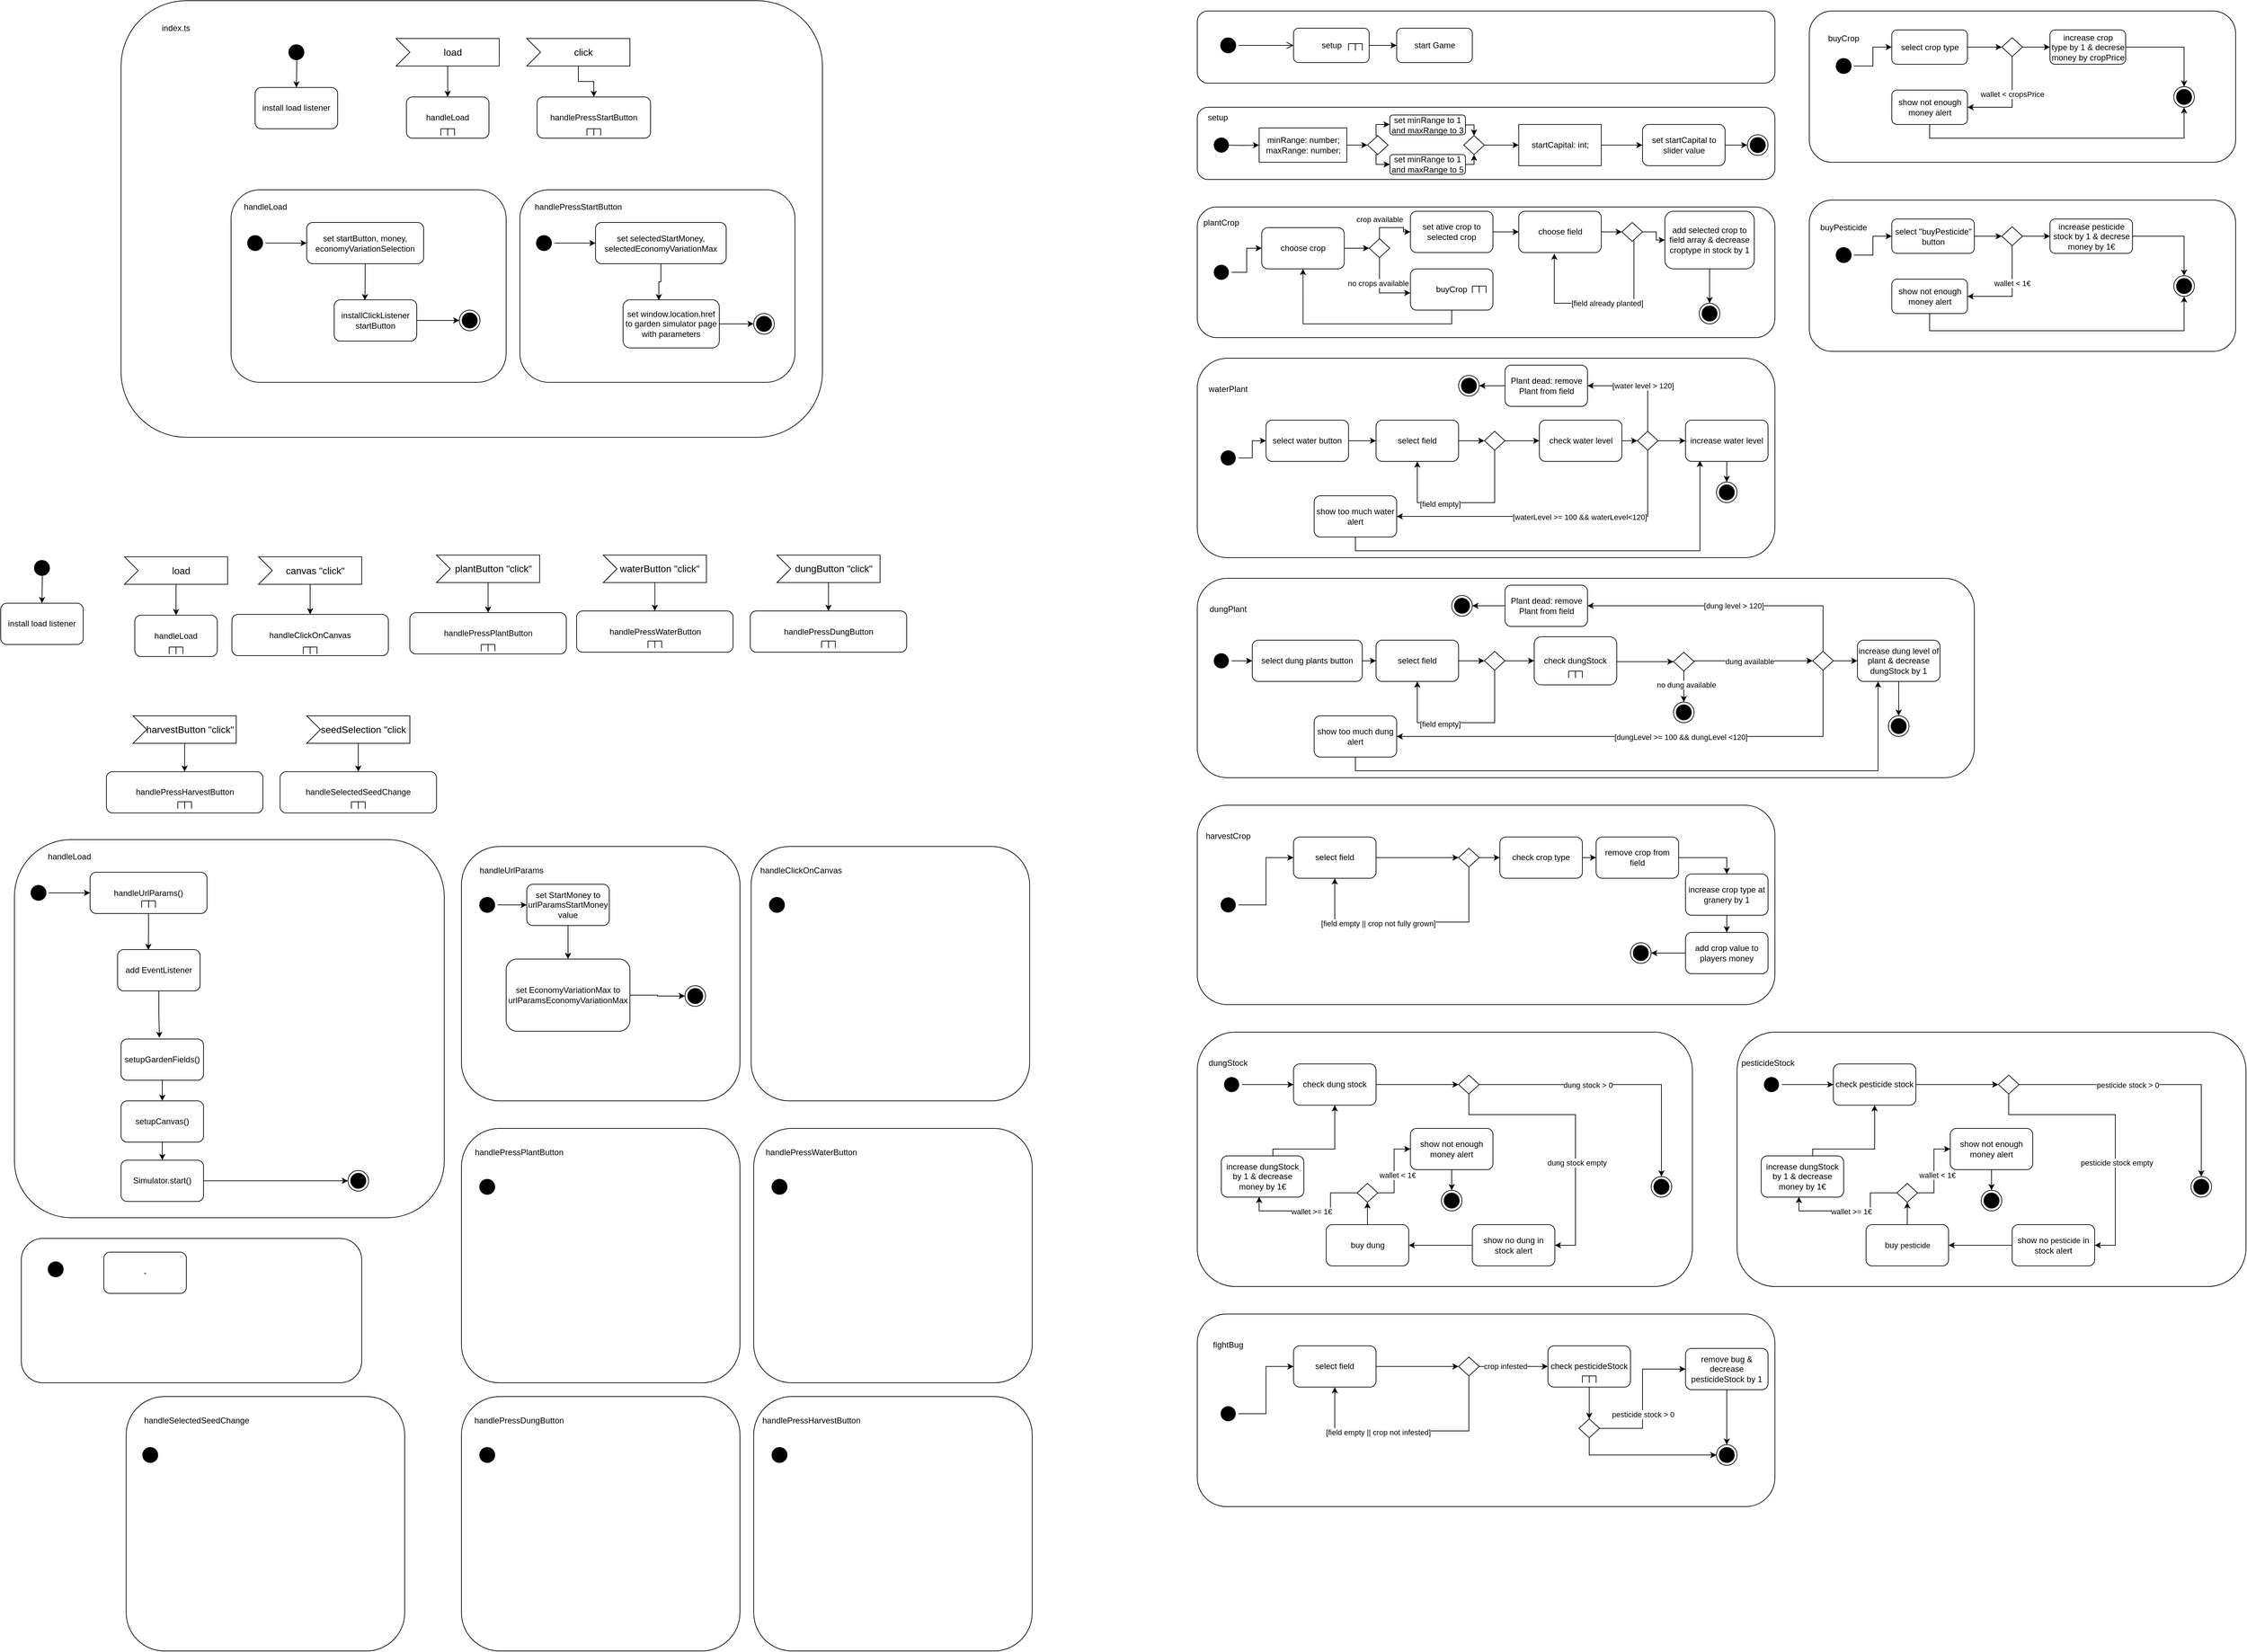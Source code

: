 <mxfile version="19.0.3" type="device"><diagram id="ljywPonGEnVILHPNDB17" name="Page-1"><mxGraphModel dx="2960" dy="1284" grid="1" gridSize="10" guides="1" tooltips="1" connect="1" arrows="1" fold="1" page="1" pageScale="1" pageWidth="827" pageHeight="1169" math="0" shadow="0"><root><mxCell id="0"/><mxCell id="1" parent="0"/><mxCell id="l3Ci6nTbVyDatnF35ssr-38" value="" style="rounded=1;whiteSpace=wrap;html=1;" vertex="1" parent="1"><mxGeometry x="-1455" y="50" width="1020" height="635" as="geometry"/></mxCell><mxCell id="o3hICft6uvApvgcDOu5k-13" value="" style="rounded=1;whiteSpace=wrap;html=1;" parent="1" vertex="1"><mxGeometry x="110" y="205" width="840" height="105" as="geometry"/></mxCell><mxCell id="o3hICft6uvApvgcDOu5k-1" value="" style="rounded=1;whiteSpace=wrap;html=1;" parent="1" vertex="1"><mxGeometry x="110" y="65" width="840" height="105" as="geometry"/></mxCell><mxCell id="o3hICft6uvApvgcDOu5k-2" value="" style="ellipse;html=1;shape=startState;fillColor=#000000;strokeColor=#000000;" parent="1" vertex="1"><mxGeometry x="140" y="100" width="30" height="30" as="geometry"/></mxCell><mxCell id="o3hICft6uvApvgcDOu5k-3" value="" style="edgeStyle=orthogonalEdgeStyle;html=1;verticalAlign=bottom;endArrow=open;endSize=8;strokeColor=#000000;rounded=0;entryX=0;entryY=0.5;entryDx=0;entryDy=0;" parent="1" source="o3hICft6uvApvgcDOu5k-2" target="o3hICft6uvApvgcDOu5k-4" edge="1"><mxGeometry relative="1" as="geometry"><mxPoint x="245" y="160" as="targetPoint"/></mxGeometry></mxCell><mxCell id="o3hICft6uvApvgcDOu5k-35" style="edgeStyle=orthogonalEdgeStyle;rounded=0;orthogonalLoop=1;jettySize=auto;html=1;endArrow=classic;endFill=1;strokeColor=#000000;" parent="1" source="o3hICft6uvApvgcDOu5k-4" target="o3hICft6uvApvgcDOu5k-34" edge="1"><mxGeometry relative="1" as="geometry"/></mxCell><mxCell id="o3hICft6uvApvgcDOu5k-4" value="setup" style="html=1;rounded=1;" parent="1" vertex="1"><mxGeometry x="250" y="90" width="110" height="50" as="geometry"/></mxCell><mxCell id="o3hICft6uvApvgcDOu5k-5" value="&lt;div&gt;minRange: number;&lt;br&gt;&lt;/div&gt;&lt;div&gt;maxRange: number;&lt;br&gt;&lt;/div&gt;" style="html=1;" parent="1" vertex="1"><mxGeometry x="200" y="235" width="127.5" height="50" as="geometry"/></mxCell><mxCell id="o3hICft6uvApvgcDOu5k-12" value="" style="group" parent="1" vertex="1" connectable="0"><mxGeometry x="330" y="112.5" width="20" height="10" as="geometry"/></mxCell><mxCell id="o3hICft6uvApvgcDOu5k-8" value="" style="endArrow=none;html=1;rounded=0;strokeColor=#000000;" parent="o3hICft6uvApvgcDOu5k-12" edge="1"><mxGeometry width="50" height="50" relative="1" as="geometry"><mxPoint y="10" as="sourcePoint"/><mxPoint as="targetPoint"/></mxGeometry></mxCell><mxCell id="o3hICft6uvApvgcDOu5k-9" value="" style="endArrow=none;html=1;rounded=0;strokeColor=#000000;" parent="o3hICft6uvApvgcDOu5k-12" edge="1"><mxGeometry width="50" height="50" relative="1" as="geometry"><mxPoint as="sourcePoint"/><mxPoint x="20" as="targetPoint"/></mxGeometry></mxCell><mxCell id="o3hICft6uvApvgcDOu5k-10" value="" style="endArrow=none;html=1;rounded=0;strokeColor=#000000;" parent="o3hICft6uvApvgcDOu5k-12" edge="1"><mxGeometry width="50" height="50" relative="1" as="geometry"><mxPoint x="20" y="10" as="sourcePoint"/><mxPoint x="20" as="targetPoint"/></mxGeometry></mxCell><mxCell id="o3hICft6uvApvgcDOu5k-11" value="" style="endArrow=none;html=1;rounded=0;strokeColor=#000000;" parent="o3hICft6uvApvgcDOu5k-12" edge="1"><mxGeometry width="50" height="50" relative="1" as="geometry"><mxPoint x="10" y="10" as="sourcePoint"/><mxPoint x="10" as="targetPoint"/></mxGeometry></mxCell><mxCell id="o3hICft6uvApvgcDOu5k-14" value="setup" style="text;html=1;strokeColor=none;fillColor=none;align=center;verticalAlign=middle;whiteSpace=wrap;rounded=0;" parent="1" vertex="1"><mxGeometry x="110" y="205" width="60" height="30" as="geometry"/></mxCell><mxCell id="7qq_TICEiLn2f27YdlDp-5" style="edgeStyle=orthogonalEdgeStyle;rounded=0;orthogonalLoop=1;jettySize=auto;html=1;exitX=0.5;exitY=0;exitDx=0;exitDy=0;entryX=0.333;entryY=0.238;entryDx=0;entryDy=0;entryPerimeter=0;" parent="1" source="o3hICft6uvApvgcDOu5k-16" target="o3hICft6uvApvgcDOu5k-13" edge="1"><mxGeometry relative="1" as="geometry"><Array as="points"><mxPoint x="370" y="246"/><mxPoint x="370" y="230"/></Array></mxGeometry></mxCell><mxCell id="7qq_TICEiLn2f27YdlDp-10" style="edgeStyle=orthogonalEdgeStyle;rounded=0;orthogonalLoop=1;jettySize=auto;html=1;exitX=0.5;exitY=1;exitDx=0;exitDy=0;entryX=0;entryY=0.5;entryDx=0;entryDy=0;" parent="1" source="o3hICft6uvApvgcDOu5k-16" target="7qq_TICEiLn2f27YdlDp-1" edge="1"><mxGeometry relative="1" as="geometry"><Array as="points"><mxPoint x="370" y="274"/><mxPoint x="370" y="288"/></Array></mxGeometry></mxCell><mxCell id="o3hICft6uvApvgcDOu5k-16" value="" style="rhombus;whiteSpace=wrap;html=1;" parent="1" vertex="1"><mxGeometry x="357.5" y="246.25" width="30" height="27.5" as="geometry"/></mxCell><mxCell id="o3hICft6uvApvgcDOu5k-17" value="" style="endArrow=classic;html=1;rounded=0;strokeColor=#000000;entryX=0;entryY=0.5;entryDx=0;entryDy=0;exitX=1;exitY=0.5;exitDx=0;exitDy=0;endFill=1;" parent="1" source="o3hICft6uvApvgcDOu5k-5" target="o3hICft6uvApvgcDOu5k-16" edge="1"><mxGeometry width="50" height="50" relative="1" as="geometry"><mxPoint x="427.5" y="342.5" as="sourcePoint"/><mxPoint x="477.5" y="292.5" as="targetPoint"/></mxGeometry></mxCell><mxCell id="7qq_TICEiLn2f27YdlDp-12" style="edgeStyle=orthogonalEdgeStyle;rounded=0;orthogonalLoop=1;jettySize=auto;html=1;exitX=1;exitY=0.5;exitDx=0;exitDy=0;entryX=0.5;entryY=0;entryDx=0;entryDy=0;" parent="1" source="o3hICft6uvApvgcDOu5k-18" target="o3hICft6uvApvgcDOu5k-22" edge="1"><mxGeometry relative="1" as="geometry"/></mxCell><mxCell id="o3hICft6uvApvgcDOu5k-18" value="set minRange to 1 and maxRange to 3" style="rounded=1;whiteSpace=wrap;html=1;" parent="1" vertex="1"><mxGeometry x="390" y="216.25" width="110" height="28.75" as="geometry"/></mxCell><mxCell id="o3hICft6uvApvgcDOu5k-30" style="edgeStyle=orthogonalEdgeStyle;rounded=0;orthogonalLoop=1;jettySize=auto;html=1;endArrow=classic;endFill=1;strokeColor=#000000;" parent="1" source="o3hICft6uvApvgcDOu5k-22" target="o3hICft6uvApvgcDOu5k-28" edge="1"><mxGeometry relative="1" as="geometry"/></mxCell><mxCell id="o3hICft6uvApvgcDOu5k-22" value="" style="rhombus;whiteSpace=wrap;html=1;" parent="1" vertex="1"><mxGeometry x="497.5" y="246.25" width="30" height="27.5" as="geometry"/></mxCell><mxCell id="o3hICft6uvApvgcDOu5k-32" style="edgeStyle=orthogonalEdgeStyle;rounded=0;orthogonalLoop=1;jettySize=auto;html=1;endArrow=classic;endFill=1;strokeColor=#000000;" parent="1" source="o3hICft6uvApvgcDOu5k-28" target="o3hICft6uvApvgcDOu5k-31" edge="1"><mxGeometry relative="1" as="geometry"/></mxCell><mxCell id="o3hICft6uvApvgcDOu5k-28" value="startCapital: int;" style="rounded=0;whiteSpace=wrap;html=1;" parent="1" vertex="1"><mxGeometry x="577.5" y="230" width="120" height="60" as="geometry"/></mxCell><mxCell id="o3hICft6uvApvgcDOu5k-41" style="edgeStyle=orthogonalEdgeStyle;rounded=0;orthogonalLoop=1;jettySize=auto;html=1;entryX=0;entryY=0.5;entryDx=0;entryDy=0;endArrow=classic;endFill=1;strokeColor=#000000;" parent="1" source="o3hICft6uvApvgcDOu5k-31" target="o3hICft6uvApvgcDOu5k-38" edge="1"><mxGeometry relative="1" as="geometry"/></mxCell><mxCell id="o3hICft6uvApvgcDOu5k-31" value="set startCapital to slider value" style="rounded=1;whiteSpace=wrap;html=1;" parent="1" vertex="1"><mxGeometry x="757.5" y="230" width="120" height="60" as="geometry"/></mxCell><mxCell id="o3hICft6uvApvgcDOu5k-34" value="start Game" style="html=1;rounded=1;" parent="1" vertex="1"><mxGeometry x="400" y="90" width="110" height="50" as="geometry"/></mxCell><mxCell id="o3hICft6uvApvgcDOu5k-37" style="edgeStyle=orthogonalEdgeStyle;rounded=0;orthogonalLoop=1;jettySize=auto;html=1;entryX=0;entryY=0.5;entryDx=0;entryDy=0;endArrow=classic;endFill=1;strokeColor=#000000;" parent="1" target="o3hICft6uvApvgcDOu5k-5" edge="1"><mxGeometry relative="1" as="geometry"><mxPoint x="150" y="260" as="sourcePoint"/></mxGeometry></mxCell><mxCell id="o3hICft6uvApvgcDOu5k-36" value="" style="ellipse;html=1;shape=endState;fillColor=#000000;strokeColor=none;rounded=1;" parent="1" vertex="1"><mxGeometry x="130" y="245" width="30" height="30" as="geometry"/></mxCell><mxCell id="o3hICft6uvApvgcDOu5k-38" value="" style="ellipse;html=1;shape=endState;fillColor=#000000;strokeColor=#000000;rounded=1;" parent="1" vertex="1"><mxGeometry x="910" y="245" width="30" height="30" as="geometry"/></mxCell><mxCell id="o3hICft6uvApvgcDOu5k-42" value="" style="rounded=1;whiteSpace=wrap;html=1;" parent="1" vertex="1"><mxGeometry x="110" y="350" width="840" height="190" as="geometry"/></mxCell><mxCell id="o3hICft6uvApvgcDOu5k-48" style="edgeStyle=orthogonalEdgeStyle;rounded=0;orthogonalLoop=1;jettySize=auto;html=1;entryX=0;entryY=0.5;entryDx=0;entryDy=0;endArrow=classic;endFill=1;strokeColor=#000000;" parent="1" source="o3hICft6uvApvgcDOu5k-43" target="o3hICft6uvApvgcDOu5k-45" edge="1"><mxGeometry relative="1" as="geometry"/></mxCell><mxCell id="o3hICft6uvApvgcDOu5k-43" value="" style="ellipse;html=1;shape=endState;fillColor=#000000;strokeColor=none;rounded=1;" parent="1" vertex="1"><mxGeometry x="130" y="430" width="30" height="30" as="geometry"/></mxCell><mxCell id="o3hICft6uvApvgcDOu5k-52" style="edgeStyle=orthogonalEdgeStyle;rounded=0;orthogonalLoop=1;jettySize=auto;html=1;entryX=0;entryY=0.5;entryDx=0;entryDy=0;endArrow=classic;endFill=1;strokeColor=#000000;" parent="1" source="o3hICft6uvApvgcDOu5k-45" target="o3hICft6uvApvgcDOu5k-50" edge="1"><mxGeometry relative="1" as="geometry"/></mxCell><mxCell id="o3hICft6uvApvgcDOu5k-45" value="choose crop" style="rounded=1;whiteSpace=wrap;html=1;strokeColor=#000000;" parent="1" vertex="1"><mxGeometry x="203.75" y="380" width="120" height="60" as="geometry"/></mxCell><mxCell id="o3hICft6uvApvgcDOu5k-49" value="plantCrop" style="text;html=1;strokeColor=none;fillColor=none;align=center;verticalAlign=middle;whiteSpace=wrap;rounded=0;" parent="1" vertex="1"><mxGeometry x="115" y="357.5" width="60" height="30" as="geometry"/></mxCell><mxCell id="o3hICft6uvApvgcDOu5k-55" style="edgeStyle=orthogonalEdgeStyle;rounded=0;orthogonalLoop=1;jettySize=auto;html=1;entryX=0;entryY=0.583;entryDx=0;entryDy=0;entryPerimeter=0;endArrow=classic;endFill=1;strokeColor=#000000;exitX=0.5;exitY=1;exitDx=0;exitDy=0;" parent="1" source="o3hICft6uvApvgcDOu5k-50" target="o3hICft6uvApvgcDOu5k-54" edge="1"><mxGeometry relative="1" as="geometry"/></mxCell><mxCell id="7qq_TICEiLn2f27YdlDp-14" value="no crops available" style="edgeLabel;html=1;align=center;verticalAlign=middle;resizable=0;points=[];" parent="o3hICft6uvApvgcDOu5k-55" vertex="1" connectable="0"><mxGeometry x="-0.226" y="-2" relative="1" as="geometry"><mxPoint as="offset"/></mxGeometry></mxCell><mxCell id="o3hICft6uvApvgcDOu5k-56" style="edgeStyle=orthogonalEdgeStyle;rounded=0;orthogonalLoop=1;jettySize=auto;html=1;exitX=0.5;exitY=0;exitDx=0;exitDy=0;entryX=0;entryY=0.5;entryDx=0;entryDy=0;endArrow=classic;endFill=1;strokeColor=#000000;" parent="1" source="o3hICft6uvApvgcDOu5k-50" target="o3hICft6uvApvgcDOu5k-53" edge="1"><mxGeometry relative="1" as="geometry"><Array as="points"><mxPoint x="375" y="380"/><mxPoint x="410" y="380"/><mxPoint x="410" y="386"/></Array></mxGeometry></mxCell><mxCell id="7qq_TICEiLn2f27YdlDp-15" value="crop available" style="edgeLabel;html=1;align=center;verticalAlign=middle;resizable=0;points=[];" parent="o3hICft6uvApvgcDOu5k-56" vertex="1" connectable="0"><mxGeometry x="0.014" y="-1" relative="1" as="geometry"><mxPoint x="-18" y="-13" as="offset"/></mxGeometry></mxCell><mxCell id="o3hICft6uvApvgcDOu5k-50" value="" style="rhombus;whiteSpace=wrap;html=1;" parent="1" vertex="1"><mxGeometry x="360" y="396.25" width="30" height="27.5" as="geometry"/></mxCell><mxCell id="o3hICft6uvApvgcDOu5k-61" style="edgeStyle=orthogonalEdgeStyle;rounded=0;orthogonalLoop=1;jettySize=auto;html=1;entryX=0;entryY=0.5;entryDx=0;entryDy=0;endArrow=classic;endFill=1;strokeColor=#000000;" parent="1" source="o3hICft6uvApvgcDOu5k-53" target="o3hICft6uvApvgcDOu5k-57" edge="1"><mxGeometry relative="1" as="geometry"/></mxCell><mxCell id="o3hICft6uvApvgcDOu5k-53" value="set ative crop to selected crop" style="rounded=1;whiteSpace=wrap;html=1;strokeColor=#000000;" parent="1" vertex="1"><mxGeometry x="420" y="356.25" width="120" height="60" as="geometry"/></mxCell><mxCell id="o3hICft6uvApvgcDOu5k-58" style="edgeStyle=orthogonalEdgeStyle;rounded=0;orthogonalLoop=1;jettySize=auto;html=1;entryX=0.5;entryY=1;entryDx=0;entryDy=0;endArrow=classic;endFill=1;strokeColor=#000000;exitX=0.5;exitY=1;exitDx=0;exitDy=0;" parent="1" source="o3hICft6uvApvgcDOu5k-54" target="o3hICft6uvApvgcDOu5k-45" edge="1"><mxGeometry relative="1" as="geometry"/></mxCell><mxCell id="o3hICft6uvApvgcDOu5k-54" value="buyCrop" style="rounded=1;whiteSpace=wrap;html=1;strokeColor=#000000;" parent="1" vertex="1"><mxGeometry x="420" y="440" width="120" height="60" as="geometry"/></mxCell><mxCell id="o3hICft6uvApvgcDOu5k-75" style="edgeStyle=orthogonalEdgeStyle;rounded=0;orthogonalLoop=1;jettySize=auto;html=1;entryX=0;entryY=0.5;entryDx=0;entryDy=0;endArrow=classic;endFill=1;strokeColor=#000000;" parent="1" source="o3hICft6uvApvgcDOu5k-57" target="o3hICft6uvApvgcDOu5k-73" edge="1"><mxGeometry relative="1" as="geometry"/></mxCell><mxCell id="o3hICft6uvApvgcDOu5k-57" value="choose field" style="rounded=1;whiteSpace=wrap;html=1;strokeColor=#000000;" parent="1" vertex="1"><mxGeometry x="577.5" y="356.25" width="120" height="60" as="geometry"/></mxCell><mxCell id="o3hICft6uvApvgcDOu5k-66" style="edgeStyle=orthogonalEdgeStyle;rounded=0;orthogonalLoop=1;jettySize=auto;html=1;exitX=0.5;exitY=1;exitDx=0;exitDy=0;entryX=0.5;entryY=0;entryDx=0;entryDy=0;endArrow=classic;endFill=1;strokeColor=#000000;" parent="1" source="o3hICft6uvApvgcDOu5k-62" target="o3hICft6uvApvgcDOu5k-64" edge="1"><mxGeometry relative="1" as="geometry"/></mxCell><mxCell id="o3hICft6uvApvgcDOu5k-62" value="add selected crop to field array &amp;amp; decrease croptype in stock by 1" style="rounded=1;whiteSpace=wrap;html=1;strokeColor=#000000;" parent="1" vertex="1"><mxGeometry x="790" y="356.25" width="130" height="83.75" as="geometry"/></mxCell><mxCell id="o3hICft6uvApvgcDOu5k-64" value="" style="ellipse;html=1;shape=endState;fillColor=#000000;strokeColor=#000000;rounded=1;" parent="1" vertex="1"><mxGeometry x="840" y="490" width="30" height="30" as="geometry"/></mxCell><mxCell id="o3hICft6uvApvgcDOu5k-67" value="" style="rounded=1;whiteSpace=wrap;html=1;" parent="1" vertex="1"><mxGeometry x="110" y="570" width="840" height="290" as="geometry"/></mxCell><mxCell id="o3hICft6uvApvgcDOu5k-68" value="waterPlant" style="text;html=1;strokeColor=none;fillColor=none;align=center;verticalAlign=middle;whiteSpace=wrap;rounded=0;" parent="1" vertex="1"><mxGeometry x="125" y="600" width="60" height="30" as="geometry"/></mxCell><mxCell id="o3hICft6uvApvgcDOu5k-94" style="edgeStyle=orthogonalEdgeStyle;rounded=0;orthogonalLoop=1;jettySize=auto;html=1;endArrow=classic;endFill=1;strokeColor=#000000;" parent="1" source="o3hICft6uvApvgcDOu5k-69" target="o3hICft6uvApvgcDOu5k-71" edge="1"><mxGeometry relative="1" as="geometry"/></mxCell><mxCell id="o3hICft6uvApvgcDOu5k-69" value="" style="ellipse;html=1;shape=endState;fillColor=#000000;strokeColor=none;rounded=1;" parent="1" vertex="1"><mxGeometry x="140" y="700" width="30" height="30" as="geometry"/></mxCell><mxCell id="o3hICft6uvApvgcDOu5k-95" style="edgeStyle=orthogonalEdgeStyle;rounded=0;orthogonalLoop=1;jettySize=auto;html=1;endArrow=classic;endFill=1;strokeColor=#000000;" parent="1" source="o3hICft6uvApvgcDOu5k-71" target="o3hICft6uvApvgcDOu5k-72" edge="1"><mxGeometry relative="1" as="geometry"/></mxCell><mxCell id="o3hICft6uvApvgcDOu5k-71" value="select water button" style="rounded=1;whiteSpace=wrap;html=1;strokeColor=#000000;" parent="1" vertex="1"><mxGeometry x="210" y="660" width="120" height="60" as="geometry"/></mxCell><mxCell id="o3hICft6uvApvgcDOu5k-80" style="edgeStyle=orthogonalEdgeStyle;rounded=0;orthogonalLoop=1;jettySize=auto;html=1;endArrow=classic;endFill=1;strokeColor=#000000;" parent="1" source="o3hICft6uvApvgcDOu5k-72" target="o3hICft6uvApvgcDOu5k-79" edge="1"><mxGeometry relative="1" as="geometry"/></mxCell><mxCell id="o3hICft6uvApvgcDOu5k-72" value="select field" style="rounded=1;whiteSpace=wrap;html=1;strokeColor=#000000;" parent="1" vertex="1"><mxGeometry x="370" y="660" width="120" height="60" as="geometry"/></mxCell><mxCell id="o3hICft6uvApvgcDOu5k-76" style="edgeStyle=orthogonalEdgeStyle;rounded=0;orthogonalLoop=1;jettySize=auto;html=1;entryX=0.431;entryY=1.026;entryDx=0;entryDy=0;entryPerimeter=0;endArrow=classic;endFill=1;strokeColor=#000000;" parent="1" source="o3hICft6uvApvgcDOu5k-73" target="o3hICft6uvApvgcDOu5k-57" edge="1"><mxGeometry relative="1" as="geometry"><Array as="points"><mxPoint x="745" y="490"/><mxPoint x="629" y="490"/></Array></mxGeometry></mxCell><mxCell id="o3hICft6uvApvgcDOu5k-77" value="[field already planted]" style="edgeLabel;html=1;align=center;verticalAlign=middle;resizable=0;points=[];" parent="o3hICft6uvApvgcDOu5k-76" vertex="1" connectable="0"><mxGeometry x="-0.061" relative="1" as="geometry"><mxPoint as="offset"/></mxGeometry></mxCell><mxCell id="o3hICft6uvApvgcDOu5k-78" style="edgeStyle=orthogonalEdgeStyle;rounded=0;orthogonalLoop=1;jettySize=auto;html=1;entryX=0;entryY=0.5;entryDx=0;entryDy=0;endArrow=classic;endFill=1;strokeColor=#000000;" parent="1" source="o3hICft6uvApvgcDOu5k-73" target="o3hICft6uvApvgcDOu5k-62" edge="1"><mxGeometry relative="1" as="geometry"/></mxCell><mxCell id="o3hICft6uvApvgcDOu5k-73" value="" style="rhombus;whiteSpace=wrap;html=1;" parent="1" vertex="1"><mxGeometry x="727.5" y="372.5" width="30" height="27.5" as="geometry"/></mxCell><mxCell id="o3hICft6uvApvgcDOu5k-81" style="edgeStyle=orthogonalEdgeStyle;rounded=0;orthogonalLoop=1;jettySize=auto;html=1;exitX=0.5;exitY=1;exitDx=0;exitDy=0;entryX=0.5;entryY=1;entryDx=0;entryDy=0;endArrow=classic;endFill=1;strokeColor=#000000;" parent="1" source="o3hICft6uvApvgcDOu5k-79" target="o3hICft6uvApvgcDOu5k-72" edge="1"><mxGeometry relative="1" as="geometry"><Array as="points"><mxPoint x="543" y="780"/><mxPoint x="430" y="780"/></Array></mxGeometry></mxCell><mxCell id="o3hICft6uvApvgcDOu5k-82" value="[field empty]" style="edgeLabel;html=1;align=center;verticalAlign=middle;resizable=0;points=[];" parent="o3hICft6uvApvgcDOu5k-81" vertex="1" connectable="0"><mxGeometry x="0.256" y="2" relative="1" as="geometry"><mxPoint as="offset"/></mxGeometry></mxCell><mxCell id="o3hICft6uvApvgcDOu5k-84" style="edgeStyle=orthogonalEdgeStyle;rounded=0;orthogonalLoop=1;jettySize=auto;html=1;exitX=1;exitY=0.5;exitDx=0;exitDy=0;entryX=0;entryY=0.5;entryDx=0;entryDy=0;endArrow=classic;endFill=1;strokeColor=#000000;" parent="1" source="o3hICft6uvApvgcDOu5k-79" target="o3hICft6uvApvgcDOu5k-83" edge="1"><mxGeometry relative="1" as="geometry"/></mxCell><mxCell id="o3hICft6uvApvgcDOu5k-79" value="" style="rhombus;whiteSpace=wrap;html=1;fontStyle=1" parent="1" vertex="1"><mxGeometry x="527.5" y="676.25" width="30" height="27.5" as="geometry"/></mxCell><mxCell id="o3hICft6uvApvgcDOu5k-86" style="edgeStyle=orthogonalEdgeStyle;rounded=0;orthogonalLoop=1;jettySize=auto;html=1;entryX=0;entryY=0.5;entryDx=0;entryDy=0;endArrow=classic;endFill=1;strokeColor=#000000;" parent="1" source="o3hICft6uvApvgcDOu5k-83" target="o3hICft6uvApvgcDOu5k-85" edge="1"><mxGeometry relative="1" as="geometry"/></mxCell><mxCell id="o3hICft6uvApvgcDOu5k-83" value="check water level" style="rounded=1;whiteSpace=wrap;html=1;strokeColor=#000000;" parent="1" vertex="1"><mxGeometry x="607.5" y="660" width="120" height="60" as="geometry"/></mxCell><mxCell id="o3hICft6uvApvgcDOu5k-87" style="edgeStyle=orthogonalEdgeStyle;rounded=0;orthogonalLoop=1;jettySize=auto;html=1;endArrow=classic;endFill=1;strokeColor=#000000;entryX=1;entryY=0.5;entryDx=0;entryDy=0;" parent="1" source="o3hICft6uvApvgcDOu5k-85" target="o3hICft6uvApvgcDOu5k-118" edge="1"><mxGeometry relative="1" as="geometry"><Array as="points"><mxPoint x="765" y="800"/></Array></mxGeometry></mxCell><mxCell id="o3hICft6uvApvgcDOu5k-88" value="[waterLevel &amp;gt;= 100 &amp;amp;&amp;amp; waterLevel&amp;lt;120]" style="edgeLabel;html=1;align=center;verticalAlign=middle;resizable=0;points=[];" parent="o3hICft6uvApvgcDOu5k-87" vertex="1" connectable="0"><mxGeometry x="-0.151" y="1" relative="1" as="geometry"><mxPoint as="offset"/></mxGeometry></mxCell><mxCell id="o3hICft6uvApvgcDOu5k-91" style="edgeStyle=orthogonalEdgeStyle;rounded=0;orthogonalLoop=1;jettySize=auto;html=1;entryX=0;entryY=0.5;entryDx=0;entryDy=0;endArrow=classic;endFill=1;strokeColor=#000000;" parent="1" source="o3hICft6uvApvgcDOu5k-85" target="o3hICft6uvApvgcDOu5k-89" edge="1"><mxGeometry relative="1" as="geometry"/></mxCell><mxCell id="o3hICft6uvApvgcDOu5k-120" style="edgeStyle=orthogonalEdgeStyle;rounded=0;orthogonalLoop=1;jettySize=auto;html=1;exitX=0.5;exitY=0;exitDx=0;exitDy=0;entryX=1;entryY=0.5;entryDx=0;entryDy=0;endArrow=classic;endFill=1;strokeColor=#000000;" parent="1" source="o3hICft6uvApvgcDOu5k-85" target="o3hICft6uvApvgcDOu5k-119" edge="1"><mxGeometry relative="1" as="geometry"/></mxCell><mxCell id="o3hICft6uvApvgcDOu5k-121" value="[water level &amp;gt; 120]" style="edgeLabel;html=1;align=center;verticalAlign=middle;resizable=0;points=[];" parent="o3hICft6uvApvgcDOu5k-120" vertex="1" connectable="0"><mxGeometry x="-0.035" relative="1" as="geometry"><mxPoint as="offset"/></mxGeometry></mxCell><mxCell id="o3hICft6uvApvgcDOu5k-85" value="" style="rhombus;whiteSpace=wrap;html=1;fontStyle=1" parent="1" vertex="1"><mxGeometry x="750" y="676.25" width="30" height="27.5" as="geometry"/></mxCell><mxCell id="o3hICft6uvApvgcDOu5k-93" style="edgeStyle=orthogonalEdgeStyle;rounded=0;orthogonalLoop=1;jettySize=auto;html=1;entryX=0.5;entryY=0;entryDx=0;entryDy=0;endArrow=classic;endFill=1;strokeColor=#000000;" parent="1" source="o3hICft6uvApvgcDOu5k-89" target="o3hICft6uvApvgcDOu5k-92" edge="1"><mxGeometry relative="1" as="geometry"/></mxCell><mxCell id="o3hICft6uvApvgcDOu5k-89" value="increase water level" style="rounded=1;whiteSpace=wrap;html=1;strokeColor=#000000;" parent="1" vertex="1"><mxGeometry x="820" y="660" width="120" height="60" as="geometry"/></mxCell><mxCell id="o3hICft6uvApvgcDOu5k-92" value="" style="ellipse;html=1;shape=endState;fillColor=#000000;strokeColor=#000000;rounded=1;" parent="1" vertex="1"><mxGeometry x="865" y="750" width="30" height="30" as="geometry"/></mxCell><mxCell id="7qq_TICEiLn2f27YdlDp-22" style="edgeStyle=orthogonalEdgeStyle;rounded=0;orthogonalLoop=1;jettySize=auto;html=1;entryX=0.175;entryY=0.983;entryDx=0;entryDy=0;exitX=0.5;exitY=1;exitDx=0;exitDy=0;entryPerimeter=0;" parent="1" source="o3hICft6uvApvgcDOu5k-118" target="o3hICft6uvApvgcDOu5k-89" edge="1"><mxGeometry relative="1" as="geometry"/></mxCell><mxCell id="o3hICft6uvApvgcDOu5k-118" value="show too much water alert" style="rounded=1;whiteSpace=wrap;html=1;strokeColor=#000000;" parent="1" vertex="1"><mxGeometry x="280" y="770" width="120" height="60" as="geometry"/></mxCell><mxCell id="7qq_TICEiLn2f27YdlDp-17" style="edgeStyle=orthogonalEdgeStyle;rounded=0;orthogonalLoop=1;jettySize=auto;html=1;entryX=1;entryY=0.5;entryDx=0;entryDy=0;" parent="1" source="o3hICft6uvApvgcDOu5k-119" target="7qq_TICEiLn2f27YdlDp-16" edge="1"><mxGeometry relative="1" as="geometry"/></mxCell><mxCell id="o3hICft6uvApvgcDOu5k-119" value="Plant dead: remove Plant from field" style="rounded=1;whiteSpace=wrap;html=1;strokeColor=#000000;" parent="1" vertex="1"><mxGeometry x="557.5" y="580" width="120" height="60" as="geometry"/></mxCell><mxCell id="o3hICft6uvApvgcDOu5k-122" value="" style="rounded=1;whiteSpace=wrap;html=1;" parent="1" vertex="1"><mxGeometry x="110" y="890" width="1130" height="290" as="geometry"/></mxCell><mxCell id="o3hICft6uvApvgcDOu5k-123" value="dungPlant" style="text;html=1;strokeColor=none;fillColor=none;align=center;verticalAlign=middle;whiteSpace=wrap;rounded=0;" parent="1" vertex="1"><mxGeometry x="125" y="920" width="60" height="30" as="geometry"/></mxCell><mxCell id="o3hICft6uvApvgcDOu5k-124" style="edgeStyle=orthogonalEdgeStyle;rounded=0;orthogonalLoop=1;jettySize=auto;html=1;endArrow=classic;endFill=1;strokeColor=#000000;" parent="1" source="o3hICft6uvApvgcDOu5k-125" target="o3hICft6uvApvgcDOu5k-127" edge="1"><mxGeometry relative="1" as="geometry"/></mxCell><mxCell id="o3hICft6uvApvgcDOu5k-125" value="" style="ellipse;html=1;shape=endState;fillColor=#000000;strokeColor=none;rounded=1;" parent="1" vertex="1"><mxGeometry x="130" y="995" width="30" height="30" as="geometry"/></mxCell><mxCell id="o3hICft6uvApvgcDOu5k-126" style="edgeStyle=orthogonalEdgeStyle;rounded=0;orthogonalLoop=1;jettySize=auto;html=1;endArrow=classic;endFill=1;strokeColor=#000000;" parent="1" source="o3hICft6uvApvgcDOu5k-127" target="o3hICft6uvApvgcDOu5k-129" edge="1"><mxGeometry relative="1" as="geometry"/></mxCell><mxCell id="o3hICft6uvApvgcDOu5k-127" value="select dung plants button" style="rounded=1;whiteSpace=wrap;html=1;strokeColor=#000000;" parent="1" vertex="1"><mxGeometry x="190" y="980" width="160" height="60" as="geometry"/></mxCell><mxCell id="o3hICft6uvApvgcDOu5k-128" style="edgeStyle=orthogonalEdgeStyle;rounded=0;orthogonalLoop=1;jettySize=auto;html=1;endArrow=classic;endFill=1;strokeColor=#000000;" parent="1" source="o3hICft6uvApvgcDOu5k-129" target="o3hICft6uvApvgcDOu5k-133" edge="1"><mxGeometry relative="1" as="geometry"/></mxCell><mxCell id="o3hICft6uvApvgcDOu5k-129" value="select field" style="rounded=1;whiteSpace=wrap;html=1;strokeColor=#000000;" parent="1" vertex="1"><mxGeometry x="370" y="980" width="120" height="60" as="geometry"/></mxCell><mxCell id="o3hICft6uvApvgcDOu5k-130" style="edgeStyle=orthogonalEdgeStyle;rounded=0;orthogonalLoop=1;jettySize=auto;html=1;exitX=0.5;exitY=1;exitDx=0;exitDy=0;entryX=0.5;entryY=1;entryDx=0;entryDy=0;endArrow=classic;endFill=1;strokeColor=#000000;" parent="1" source="o3hICft6uvApvgcDOu5k-133" target="o3hICft6uvApvgcDOu5k-129" edge="1"><mxGeometry relative="1" as="geometry"><Array as="points"><mxPoint x="543" y="1100"/><mxPoint x="430" y="1100"/></Array></mxGeometry></mxCell><mxCell id="o3hICft6uvApvgcDOu5k-131" value="[field empty]" style="edgeLabel;html=1;align=center;verticalAlign=middle;resizable=0;points=[];" parent="o3hICft6uvApvgcDOu5k-130" vertex="1" connectable="0"><mxGeometry x="0.256" y="2" relative="1" as="geometry"><mxPoint as="offset"/></mxGeometry></mxCell><mxCell id="o3hICft6uvApvgcDOu5k-132" style="edgeStyle=orthogonalEdgeStyle;rounded=0;orthogonalLoop=1;jettySize=auto;html=1;exitX=1;exitY=0.5;exitDx=0;exitDy=0;entryX=0;entryY=0.5;entryDx=0;entryDy=0;endArrow=classic;endFill=1;strokeColor=#000000;" parent="1" source="o3hICft6uvApvgcDOu5k-133" target="o3hICft6uvApvgcDOu5k-135" edge="1"><mxGeometry relative="1" as="geometry"/></mxCell><mxCell id="o3hICft6uvApvgcDOu5k-133" value="" style="rhombus;whiteSpace=wrap;html=1;fontStyle=1" parent="1" vertex="1"><mxGeometry x="527.5" y="996.25" width="30" height="27.5" as="geometry"/></mxCell><mxCell id="7qq_TICEiLn2f27YdlDp-26" style="edgeStyle=orthogonalEdgeStyle;rounded=0;orthogonalLoop=1;jettySize=auto;html=1;exitX=1;exitY=0.5;exitDx=0;exitDy=0;entryX=0;entryY=0.5;entryDx=0;entryDy=0;" parent="1" source="o3hICft6uvApvgcDOu5k-135" target="7qq_TICEiLn2f27YdlDp-24" edge="1"><mxGeometry relative="1" as="geometry"><Array as="points"><mxPoint x="720" y="1011"/></Array></mxGeometry></mxCell><mxCell id="o3hICft6uvApvgcDOu5k-135" value="check dungStock" style="rounded=1;whiteSpace=wrap;html=1;strokeColor=#000000;" parent="1" vertex="1"><mxGeometry x="600" y="975" width="120" height="70" as="geometry"/></mxCell><mxCell id="o3hICft6uvApvgcDOu5k-136" style="edgeStyle=orthogonalEdgeStyle;rounded=0;orthogonalLoop=1;jettySize=auto;html=1;endArrow=classic;endFill=1;strokeColor=#000000;entryX=1;entryY=0.5;entryDx=0;entryDy=0;" parent="1" source="o3hICft6uvApvgcDOu5k-141" target="o3hICft6uvApvgcDOu5k-145" edge="1"><mxGeometry relative="1" as="geometry"><Array as="points"><mxPoint x="1020" y="1120"/></Array></mxGeometry></mxCell><mxCell id="o3hICft6uvApvgcDOu5k-137" value="[dungLevel &amp;gt;= 100 &amp;amp;&amp;amp; dungLevel &amp;lt;120]" style="edgeLabel;html=1;align=center;verticalAlign=middle;resizable=0;points=[];" parent="o3hICft6uvApvgcDOu5k-136" vertex="1" connectable="0"><mxGeometry x="-0.151" y="1" relative="1" as="geometry"><mxPoint as="offset"/></mxGeometry></mxCell><mxCell id="o3hICft6uvApvgcDOu5k-138" style="edgeStyle=orthogonalEdgeStyle;rounded=0;orthogonalLoop=1;jettySize=auto;html=1;entryX=0;entryY=0.5;entryDx=0;entryDy=0;endArrow=classic;endFill=1;strokeColor=#000000;" parent="1" source="o3hICft6uvApvgcDOu5k-141" target="o3hICft6uvApvgcDOu5k-143" edge="1"><mxGeometry relative="1" as="geometry"/></mxCell><mxCell id="o3hICft6uvApvgcDOu5k-139" style="edgeStyle=orthogonalEdgeStyle;rounded=0;orthogonalLoop=1;jettySize=auto;html=1;exitX=0.5;exitY=0;exitDx=0;exitDy=0;entryX=1;entryY=0.5;entryDx=0;entryDy=0;endArrow=classic;endFill=1;strokeColor=#000000;" parent="1" source="o3hICft6uvApvgcDOu5k-141" target="o3hICft6uvApvgcDOu5k-146" edge="1"><mxGeometry relative="1" as="geometry"/></mxCell><mxCell id="o3hICft6uvApvgcDOu5k-140" value="[dung level &amp;gt; 120]" style="edgeLabel;html=1;align=center;verticalAlign=middle;resizable=0;points=[];" parent="o3hICft6uvApvgcDOu5k-139" vertex="1" connectable="0"><mxGeometry x="-0.035" relative="1" as="geometry"><mxPoint as="offset"/></mxGeometry></mxCell><mxCell id="o3hICft6uvApvgcDOu5k-141" value="" style="rhombus;whiteSpace=wrap;html=1;fontStyle=1" parent="1" vertex="1"><mxGeometry x="1005" y="996.25" width="30" height="27.5" as="geometry"/></mxCell><mxCell id="o3hICft6uvApvgcDOu5k-142" style="edgeStyle=orthogonalEdgeStyle;rounded=0;orthogonalLoop=1;jettySize=auto;html=1;entryX=0.5;entryY=0;entryDx=0;entryDy=0;endArrow=classic;endFill=1;strokeColor=#000000;" parent="1" source="o3hICft6uvApvgcDOu5k-143" target="o3hICft6uvApvgcDOu5k-144" edge="1"><mxGeometry relative="1" as="geometry"/></mxCell><mxCell id="o3hICft6uvApvgcDOu5k-143" value="increase dung level of plant &amp;amp; decrease dungStock by 1" style="rounded=1;whiteSpace=wrap;html=1;strokeColor=#000000;" parent="1" vertex="1"><mxGeometry x="1070" y="980" width="120" height="60" as="geometry"/></mxCell><mxCell id="o3hICft6uvApvgcDOu5k-144" value="" style="ellipse;html=1;shape=endState;fillColor=#000000;strokeColor=#000000;rounded=1;" parent="1" vertex="1"><mxGeometry x="1115" y="1090" width="30" height="30" as="geometry"/></mxCell><mxCell id="7qq_TICEiLn2f27YdlDp-23" style="edgeStyle=orthogonalEdgeStyle;rounded=0;orthogonalLoop=1;jettySize=auto;html=1;entryX=0.25;entryY=1;entryDx=0;entryDy=0;exitX=0.5;exitY=1;exitDx=0;exitDy=0;" parent="1" source="o3hICft6uvApvgcDOu5k-145" target="o3hICft6uvApvgcDOu5k-143" edge="1"><mxGeometry relative="1" as="geometry"><mxPoint x="590" y="1150" as="sourcePoint"/></mxGeometry></mxCell><mxCell id="o3hICft6uvApvgcDOu5k-145" value="show too much dung alert" style="rounded=1;whiteSpace=wrap;html=1;strokeColor=#000000;" parent="1" vertex="1"><mxGeometry x="280" y="1090" width="120" height="60" as="geometry"/></mxCell><mxCell id="WFNYlTD4Y7bWm4Dkxp3f-2" style="edgeStyle=orthogonalEdgeStyle;rounded=0;orthogonalLoop=1;jettySize=auto;html=1;" parent="1" source="o3hICft6uvApvgcDOu5k-146" target="WFNYlTD4Y7bWm4Dkxp3f-1" edge="1"><mxGeometry relative="1" as="geometry"/></mxCell><mxCell id="o3hICft6uvApvgcDOu5k-146" value="Plant dead: remove Plant from field" style="rounded=1;whiteSpace=wrap;html=1;strokeColor=#000000;" parent="1" vertex="1"><mxGeometry x="557.5" y="900" width="120" height="60" as="geometry"/></mxCell><mxCell id="o3hICft6uvApvgcDOu5k-147" value="" style="rounded=1;whiteSpace=wrap;html=1;" parent="1" vertex="1"><mxGeometry x="110" y="1220" width="840" height="290" as="geometry"/></mxCell><mxCell id="o3hICft6uvApvgcDOu5k-148" value="harvestCrop" style="text;html=1;strokeColor=none;fillColor=none;align=center;verticalAlign=middle;whiteSpace=wrap;rounded=0;" parent="1" vertex="1"><mxGeometry x="125" y="1250" width="60" height="30" as="geometry"/></mxCell><mxCell id="o3hICft6uvApvgcDOu5k-149" style="edgeStyle=orthogonalEdgeStyle;rounded=0;orthogonalLoop=1;jettySize=auto;html=1;endArrow=classic;endFill=1;strokeColor=#000000;entryX=0;entryY=0.5;entryDx=0;entryDy=0;" parent="1" source="o3hICft6uvApvgcDOu5k-150" target="o3hICft6uvApvgcDOu5k-154" edge="1"><mxGeometry relative="1" as="geometry"><mxPoint x="210" y="1340" as="targetPoint"/></mxGeometry></mxCell><mxCell id="o3hICft6uvApvgcDOu5k-150" value="" style="ellipse;html=1;shape=endState;fillColor=#000000;strokeColor=none;rounded=1;" parent="1" vertex="1"><mxGeometry x="140" y="1350" width="30" height="30" as="geometry"/></mxCell><mxCell id="o3hICft6uvApvgcDOu5k-153" style="edgeStyle=orthogonalEdgeStyle;rounded=0;orthogonalLoop=1;jettySize=auto;html=1;endArrow=classic;endFill=1;strokeColor=#000000;" parent="1" source="o3hICft6uvApvgcDOu5k-154" target="o3hICft6uvApvgcDOu5k-158" edge="1"><mxGeometry relative="1" as="geometry"/></mxCell><mxCell id="o3hICft6uvApvgcDOu5k-154" value="select field" style="rounded=1;whiteSpace=wrap;html=1;strokeColor=#000000;" parent="1" vertex="1"><mxGeometry x="250" y="1266.25" width="120" height="60" as="geometry"/></mxCell><mxCell id="o3hICft6uvApvgcDOu5k-155" style="edgeStyle=orthogonalEdgeStyle;rounded=0;orthogonalLoop=1;jettySize=auto;html=1;exitX=0.5;exitY=1;exitDx=0;exitDy=0;entryX=0.5;entryY=1;entryDx=0;entryDy=0;endArrow=classic;endFill=1;strokeColor=#000000;" parent="1" source="o3hICft6uvApvgcDOu5k-158" target="o3hICft6uvApvgcDOu5k-154" edge="1"><mxGeometry relative="1" as="geometry"><Array as="points"><mxPoint x="505" y="1390"/><mxPoint x="310" y="1390"/></Array></mxGeometry></mxCell><mxCell id="o3hICft6uvApvgcDOu5k-156" value="[field empty || crop not fully grown]" style="edgeLabel;html=1;align=center;verticalAlign=middle;resizable=0;points=[];" parent="o3hICft6uvApvgcDOu5k-155" vertex="1" connectable="0"><mxGeometry x="0.256" y="2" relative="1" as="geometry"><mxPoint as="offset"/></mxGeometry></mxCell><mxCell id="o3hICft6uvApvgcDOu5k-157" style="edgeStyle=orthogonalEdgeStyle;rounded=0;orthogonalLoop=1;jettySize=auto;html=1;exitX=1;exitY=0.5;exitDx=0;exitDy=0;entryX=0;entryY=0.5;entryDx=0;entryDy=0;endArrow=classic;endFill=1;strokeColor=#000000;" parent="1" source="o3hICft6uvApvgcDOu5k-158" target="o3hICft6uvApvgcDOu5k-160" edge="1"><mxGeometry relative="1" as="geometry"/></mxCell><mxCell id="o3hICft6uvApvgcDOu5k-158" value="" style="rhombus;whiteSpace=wrap;html=1;fontStyle=1" parent="1" vertex="1"><mxGeometry x="490" y="1282.5" width="30" height="27.5" as="geometry"/></mxCell><mxCell id="7qq_TICEiLn2f27YdlDp-34" style="edgeStyle=orthogonalEdgeStyle;rounded=0;orthogonalLoop=1;jettySize=auto;html=1;exitX=1;exitY=0.5;exitDx=0;exitDy=0;entryX=0;entryY=0.5;entryDx=0;entryDy=0;" parent="1" source="o3hICft6uvApvgcDOu5k-160" target="7qq_TICEiLn2f27YdlDp-33" edge="1"><mxGeometry relative="1" as="geometry"/></mxCell><mxCell id="o3hICft6uvApvgcDOu5k-160" value="check crop type" style="rounded=1;whiteSpace=wrap;html=1;strokeColor=#000000;" parent="1" vertex="1"><mxGeometry x="550" y="1266.25" width="120" height="60" as="geometry"/></mxCell><mxCell id="7qq_TICEiLn2f27YdlDp-37" style="edgeStyle=orthogonalEdgeStyle;rounded=0;orthogonalLoop=1;jettySize=auto;html=1;exitX=0.5;exitY=1;exitDx=0;exitDy=0;entryX=0.5;entryY=0;entryDx=0;entryDy=0;" parent="1" source="o3hICft6uvApvgcDOu5k-168" target="7qq_TICEiLn2f27YdlDp-36" edge="1"><mxGeometry relative="1" as="geometry"/></mxCell><mxCell id="o3hICft6uvApvgcDOu5k-168" value="increase crop type at granery by 1" style="rounded=1;whiteSpace=wrap;html=1;strokeColor=#000000;" parent="1" vertex="1"><mxGeometry x="820" y="1320" width="120" height="60" as="geometry"/></mxCell><mxCell id="o3hICft6uvApvgcDOu5k-169" value="" style="ellipse;html=1;shape=endState;fillColor=#000000;strokeColor=#000000;rounded=1;" parent="1" vertex="1"><mxGeometry x="740" y="1420" width="30" height="30" as="geometry"/></mxCell><mxCell id="o3hICft6uvApvgcDOu5k-172" value="" style="group" parent="1" vertex="1" connectable="0"><mxGeometry x="650" y="1025" width="20" height="10" as="geometry"/></mxCell><mxCell id="o3hICft6uvApvgcDOu5k-173" value="" style="endArrow=none;html=1;rounded=0;strokeColor=#000000;" parent="o3hICft6uvApvgcDOu5k-172" edge="1"><mxGeometry width="50" height="50" relative="1" as="geometry"><mxPoint y="10" as="sourcePoint"/><mxPoint as="targetPoint"/></mxGeometry></mxCell><mxCell id="o3hICft6uvApvgcDOu5k-174" value="" style="endArrow=none;html=1;rounded=0;strokeColor=#000000;" parent="o3hICft6uvApvgcDOu5k-172" edge="1"><mxGeometry width="50" height="50" relative="1" as="geometry"><mxPoint as="sourcePoint"/><mxPoint x="20" as="targetPoint"/></mxGeometry></mxCell><mxCell id="o3hICft6uvApvgcDOu5k-175" value="" style="endArrow=none;html=1;rounded=0;strokeColor=#000000;" parent="o3hICft6uvApvgcDOu5k-172" edge="1"><mxGeometry width="50" height="50" relative="1" as="geometry"><mxPoint x="20" y="10" as="sourcePoint"/><mxPoint x="20" as="targetPoint"/></mxGeometry></mxCell><mxCell id="o3hICft6uvApvgcDOu5k-176" value="" style="endArrow=none;html=1;rounded=0;strokeColor=#000000;" parent="o3hICft6uvApvgcDOu5k-172" edge="1"><mxGeometry width="50" height="50" relative="1" as="geometry"><mxPoint x="10" y="10" as="sourcePoint"/><mxPoint x="10" as="targetPoint"/></mxGeometry></mxCell><mxCell id="o3hICft6uvApvgcDOu5k-177" value="" style="rounded=1;whiteSpace=wrap;html=1;" parent="1" vertex="1"><mxGeometry x="110" y="1550" width="720" height="370" as="geometry"/></mxCell><mxCell id="o3hICft6uvApvgcDOu5k-178" value="dungStock" style="text;html=1;strokeColor=none;fillColor=none;align=center;verticalAlign=middle;whiteSpace=wrap;rounded=0;" parent="1" vertex="1"><mxGeometry x="125" y="1580" width="60" height="30" as="geometry"/></mxCell><mxCell id="o3hICft6uvApvgcDOu5k-179" style="edgeStyle=orthogonalEdgeStyle;rounded=0;orthogonalLoop=1;jettySize=auto;html=1;endArrow=classic;endFill=1;strokeColor=#000000;entryX=0;entryY=0.5;entryDx=0;entryDy=0;" parent="1" source="o3hICft6uvApvgcDOu5k-180" target="o3hICft6uvApvgcDOu5k-182" edge="1"><mxGeometry relative="1" as="geometry"><mxPoint x="210" y="1670" as="targetPoint"/></mxGeometry></mxCell><mxCell id="o3hICft6uvApvgcDOu5k-180" value="" style="ellipse;html=1;shape=endState;fillColor=#000000;strokeColor=none;rounded=1;" parent="1" vertex="1"><mxGeometry x="145" y="1611.25" width="30" height="30" as="geometry"/></mxCell><mxCell id="o3hICft6uvApvgcDOu5k-181" style="edgeStyle=orthogonalEdgeStyle;rounded=0;orthogonalLoop=1;jettySize=auto;html=1;endArrow=classic;endFill=1;strokeColor=#000000;" parent="1" source="o3hICft6uvApvgcDOu5k-182" target="o3hICft6uvApvgcDOu5k-186" edge="1"><mxGeometry relative="1" as="geometry"/></mxCell><mxCell id="o3hICft6uvApvgcDOu5k-182" value="check dung stock" style="rounded=1;whiteSpace=wrap;html=1;strokeColor=#000000;" parent="1" vertex="1"><mxGeometry x="250" y="1596.25" width="120" height="60" as="geometry"/></mxCell><mxCell id="o3hICft6uvApvgcDOu5k-183" style="edgeStyle=orthogonalEdgeStyle;rounded=0;orthogonalLoop=1;jettySize=auto;html=1;exitX=0.5;exitY=1;exitDx=0;exitDy=0;endArrow=classic;endFill=1;strokeColor=#000000;" parent="1" source="o3hICft6uvApvgcDOu5k-186" target="o3hICft6uvApvgcDOu5k-192" edge="1"><mxGeometry relative="1" as="geometry"><Array as="points"><mxPoint x="505" y="1670"/><mxPoint x="660" y="1670"/><mxPoint x="660" y="1860"/></Array><mxPoint x="290" y="1730" as="targetPoint"/></mxGeometry></mxCell><mxCell id="o3hICft6uvApvgcDOu5k-184" value="dung stock empty" style="edgeLabel;html=1;align=center;verticalAlign=middle;resizable=0;points=[];" parent="o3hICft6uvApvgcDOu5k-183" vertex="1" connectable="0"><mxGeometry x="0.256" y="2" relative="1" as="geometry"><mxPoint as="offset"/></mxGeometry></mxCell><mxCell id="o3hICft6uvApvgcDOu5k-185" style="edgeStyle=orthogonalEdgeStyle;rounded=0;orthogonalLoop=1;jettySize=auto;html=1;exitX=1;exitY=0.5;exitDx=0;exitDy=0;entryX=0.5;entryY=0;entryDx=0;entryDy=0;endArrow=classic;endFill=1;strokeColor=#000000;" parent="1" source="o3hICft6uvApvgcDOu5k-186" target="o3hICft6uvApvgcDOu5k-191" edge="1"><mxGeometry relative="1" as="geometry"><mxPoint x="725" y="1626.25" as="targetPoint"/></mxGeometry></mxCell><mxCell id="o3hICft6uvApvgcDOu5k-197" value="dung stock &amp;gt; 0" style="edgeLabel;html=1;align=center;verticalAlign=middle;resizable=0;points=[];" parent="o3hICft6uvApvgcDOu5k-185" vertex="1" connectable="0"><mxGeometry x="-0.211" relative="1" as="geometry"><mxPoint as="offset"/></mxGeometry></mxCell><mxCell id="o3hICft6uvApvgcDOu5k-186" value="" style="rhombus;whiteSpace=wrap;html=1;fontStyle=1" parent="1" vertex="1"><mxGeometry x="490" y="1612.5" width="30" height="27.5" as="geometry"/></mxCell><mxCell id="o3hICft6uvApvgcDOu5k-191" value="" style="ellipse;html=1;shape=endState;fillColor=#000000;strokeColor=#000000;rounded=1;" parent="1" vertex="1"><mxGeometry x="770" y="1760" width="30" height="30" as="geometry"/></mxCell><mxCell id="o3hICft6uvApvgcDOu5k-199" style="edgeStyle=orthogonalEdgeStyle;rounded=0;orthogonalLoop=1;jettySize=auto;html=1;entryX=1;entryY=0.5;entryDx=0;entryDy=0;endArrow=classic;endFill=1;strokeColor=#000000;" parent="1" source="o3hICft6uvApvgcDOu5k-192" target="o3hICft6uvApvgcDOu5k-193" edge="1"><mxGeometry relative="1" as="geometry"/></mxCell><mxCell id="o3hICft6uvApvgcDOu5k-192" value="show no dung in stock alert" style="rounded=1;whiteSpace=wrap;html=1;strokeColor=#000000;" parent="1" vertex="1"><mxGeometry x="510" y="1830" width="120" height="60" as="geometry"/></mxCell><mxCell id="o3hICft6uvApvgcDOu5k-204" style="edgeStyle=orthogonalEdgeStyle;rounded=0;orthogonalLoop=1;jettySize=auto;html=1;entryX=0.5;entryY=1;entryDx=0;entryDy=0;endArrow=classic;endFill=1;strokeColor=#000000;" parent="1" source="o3hICft6uvApvgcDOu5k-193" target="o3hICft6uvApvgcDOu5k-201" edge="1"><mxGeometry relative="1" as="geometry"/></mxCell><mxCell id="o3hICft6uvApvgcDOu5k-193" value="buy dung" style="rounded=1;whiteSpace=wrap;html=1;strokeColor=#000000;" parent="1" vertex="1"><mxGeometry x="297.5" y="1830" width="120" height="60" as="geometry"/></mxCell><mxCell id="o3hICft6uvApvgcDOu5k-207" style="edgeStyle=orthogonalEdgeStyle;rounded=0;orthogonalLoop=1;jettySize=auto;html=1;entryX=0.5;entryY=1;entryDx=0;entryDy=0;endArrow=classic;endFill=1;strokeColor=#000000;" parent="1" source="o3hICft6uvApvgcDOu5k-200" target="o3hICft6uvApvgcDOu5k-182" edge="1"><mxGeometry relative="1" as="geometry"><Array as="points"><mxPoint x="220" y="1720"/><mxPoint x="310" y="1720"/></Array></mxGeometry></mxCell><mxCell id="o3hICft6uvApvgcDOu5k-200" value="increase dungStock by 1 &amp;amp; decrease money by 1€" style="rounded=1;whiteSpace=wrap;html=1;strokeColor=#000000;" parent="1" vertex="1"><mxGeometry x="145" y="1730" width="120" height="60" as="geometry"/></mxCell><mxCell id="o3hICft6uvApvgcDOu5k-205" style="edgeStyle=orthogonalEdgeStyle;rounded=0;orthogonalLoop=1;jettySize=auto;html=1;entryX=0.458;entryY=0.992;entryDx=0;entryDy=0;entryPerimeter=0;endArrow=classic;endFill=1;strokeColor=#000000;" parent="1" source="o3hICft6uvApvgcDOu5k-201" target="o3hICft6uvApvgcDOu5k-200" edge="1"><mxGeometry relative="1" as="geometry"/></mxCell><mxCell id="o3hICft6uvApvgcDOu5k-206" value="wallet &amp;gt;= 1€" style="edgeLabel;html=1;align=center;verticalAlign=middle;resizable=0;points=[];" parent="o3hICft6uvApvgcDOu5k-205" vertex="1" connectable="0"><mxGeometry x="-0.014" y="1" relative="1" as="geometry"><mxPoint as="offset"/></mxGeometry></mxCell><mxCell id="o3hICft6uvApvgcDOu5k-209" style="edgeStyle=orthogonalEdgeStyle;rounded=0;orthogonalLoop=1;jettySize=auto;html=1;entryX=0;entryY=0.5;entryDx=0;entryDy=0;endArrow=classic;endFill=1;strokeColor=#000000;" parent="1" source="o3hICft6uvApvgcDOu5k-201" target="o3hICft6uvApvgcDOu5k-208" edge="1"><mxGeometry relative="1" as="geometry"/></mxCell><mxCell id="o3hICft6uvApvgcDOu5k-210" value="wallet &amp;lt; 1€" style="edgeLabel;html=1;align=center;verticalAlign=middle;resizable=0;points=[];" parent="o3hICft6uvApvgcDOu5k-209" vertex="1" connectable="0"><mxGeometry x="-0.214" relative="1" as="geometry"><mxPoint x="4" y="-6" as="offset"/></mxGeometry></mxCell><mxCell id="o3hICft6uvApvgcDOu5k-201" value="" style="rhombus;whiteSpace=wrap;html=1;fontStyle=1" parent="1" vertex="1"><mxGeometry x="342.5" y="1770" width="30" height="27.5" as="geometry"/></mxCell><mxCell id="7qq_TICEiLn2f27YdlDp-32" style="edgeStyle=orthogonalEdgeStyle;rounded=0;orthogonalLoop=1;jettySize=auto;html=1;exitX=0.5;exitY=1;exitDx=0;exitDy=0;entryX=0.5;entryY=0;entryDx=0;entryDy=0;" parent="1" source="o3hICft6uvApvgcDOu5k-208" target="7qq_TICEiLn2f27YdlDp-31" edge="1"><mxGeometry relative="1" as="geometry"/></mxCell><mxCell id="o3hICft6uvApvgcDOu5k-208" value="show not enough money alert" style="rounded=1;whiteSpace=wrap;html=1;strokeColor=#000000;" parent="1" vertex="1"><mxGeometry x="420" y="1690" width="120" height="60" as="geometry"/></mxCell><mxCell id="o3hICft6uvApvgcDOu5k-211" value="" style="rounded=1;whiteSpace=wrap;html=1;" parent="1" vertex="1"><mxGeometry x="110" y="1960" width="840" height="280" as="geometry"/></mxCell><mxCell id="o3hICft6uvApvgcDOu5k-212" value="fightBug" style="text;html=1;strokeColor=none;fillColor=none;align=center;verticalAlign=middle;whiteSpace=wrap;rounded=0;" parent="1" vertex="1"><mxGeometry x="125" y="1990" width="60" height="30" as="geometry"/></mxCell><mxCell id="o3hICft6uvApvgcDOu5k-213" style="edgeStyle=orthogonalEdgeStyle;rounded=0;orthogonalLoop=1;jettySize=auto;html=1;endArrow=classic;endFill=1;strokeColor=#000000;entryX=0;entryY=0.5;entryDx=0;entryDy=0;" parent="1" source="o3hICft6uvApvgcDOu5k-214" target="o3hICft6uvApvgcDOu5k-216" edge="1"><mxGeometry relative="1" as="geometry"><mxPoint x="210" y="2080" as="targetPoint"/></mxGeometry></mxCell><mxCell id="o3hICft6uvApvgcDOu5k-214" value="" style="ellipse;html=1;shape=endState;fillColor=#000000;strokeColor=none;rounded=1;" parent="1" vertex="1"><mxGeometry x="140" y="2090" width="30" height="30" as="geometry"/></mxCell><mxCell id="o3hICft6uvApvgcDOu5k-215" style="edgeStyle=orthogonalEdgeStyle;rounded=0;orthogonalLoop=1;jettySize=auto;html=1;endArrow=classic;endFill=1;strokeColor=#000000;" parent="1" source="o3hICft6uvApvgcDOu5k-216" target="o3hICft6uvApvgcDOu5k-220" edge="1"><mxGeometry relative="1" as="geometry"/></mxCell><mxCell id="o3hICft6uvApvgcDOu5k-216" value="select field" style="rounded=1;whiteSpace=wrap;html=1;strokeColor=#000000;" parent="1" vertex="1"><mxGeometry x="250" y="2006.25" width="120" height="60" as="geometry"/></mxCell><mxCell id="o3hICft6uvApvgcDOu5k-217" style="edgeStyle=orthogonalEdgeStyle;rounded=0;orthogonalLoop=1;jettySize=auto;html=1;exitX=0.5;exitY=1;exitDx=0;exitDy=0;entryX=0.5;entryY=1;entryDx=0;entryDy=0;endArrow=classic;endFill=1;strokeColor=#000000;" parent="1" source="o3hICft6uvApvgcDOu5k-220" target="o3hICft6uvApvgcDOu5k-216" edge="1"><mxGeometry relative="1" as="geometry"><Array as="points"><mxPoint x="505" y="2130"/><mxPoint x="310" y="2130"/></Array></mxGeometry></mxCell><mxCell id="o3hICft6uvApvgcDOu5k-218" value="[field empty || crop not infested]" style="edgeLabel;html=1;align=center;verticalAlign=middle;resizable=0;points=[];" parent="o3hICft6uvApvgcDOu5k-217" vertex="1" connectable="0"><mxGeometry x="0.256" y="2" relative="1" as="geometry"><mxPoint as="offset"/></mxGeometry></mxCell><mxCell id="o3hICft6uvApvgcDOu5k-219" style="edgeStyle=orthogonalEdgeStyle;rounded=0;orthogonalLoop=1;jettySize=auto;html=1;exitX=1;exitY=0.5;exitDx=0;exitDy=0;entryX=0;entryY=0.5;entryDx=0;entryDy=0;endArrow=classic;endFill=1;strokeColor=#000000;" parent="1" source="o3hICft6uvApvgcDOu5k-220" target="o3hICft6uvApvgcDOu5k-222" edge="1"><mxGeometry relative="1" as="geometry"/></mxCell><mxCell id="o3hICft6uvApvgcDOu5k-227" value="crop infested" style="edgeLabel;html=1;align=center;verticalAlign=middle;resizable=0;points=[];" parent="o3hICft6uvApvgcDOu5k-219" vertex="1" connectable="0"><mxGeometry x="-0.255" y="1" relative="1" as="geometry"><mxPoint as="offset"/></mxGeometry></mxCell><mxCell id="o3hICft6uvApvgcDOu5k-220" value="" style="rhombus;whiteSpace=wrap;html=1;fontStyle=1" parent="1" vertex="1"><mxGeometry x="490" y="2022.5" width="30" height="27.5" as="geometry"/></mxCell><mxCell id="o3hICft6uvApvgcDOu5k-235" style="edgeStyle=orthogonalEdgeStyle;rounded=0;orthogonalLoop=1;jettySize=auto;html=1;entryX=0.5;entryY=0;entryDx=0;entryDy=0;endArrow=classic;endFill=1;strokeColor=#000000;" parent="1" source="o3hICft6uvApvgcDOu5k-222" target="o3hICft6uvApvgcDOu5k-234" edge="1"><mxGeometry relative="1" as="geometry"/></mxCell><mxCell id="o3hICft6uvApvgcDOu5k-222" value="check pesticideStock" style="rounded=1;whiteSpace=wrap;html=1;strokeColor=#000000;" parent="1" vertex="1"><mxGeometry x="620" y="2006.25" width="120" height="60" as="geometry"/></mxCell><mxCell id="o3hICft6uvApvgcDOu5k-223" style="edgeStyle=orthogonalEdgeStyle;rounded=0;orthogonalLoop=1;jettySize=auto;html=1;entryX=0.5;entryY=0;entryDx=0;entryDy=0;endArrow=classic;endFill=1;strokeColor=#000000;" parent="1" source="o3hICft6uvApvgcDOu5k-224" target="o3hICft6uvApvgcDOu5k-225" edge="1"><mxGeometry relative="1" as="geometry"/></mxCell><mxCell id="o3hICft6uvApvgcDOu5k-224" value="remove bug &amp;amp; decrease pesticideStock by 1" style="rounded=1;whiteSpace=wrap;html=1;strokeColor=#000000;" parent="1" vertex="1"><mxGeometry x="820" y="2010" width="120" height="60" as="geometry"/></mxCell><mxCell id="o3hICft6uvApvgcDOu5k-225" value="" style="ellipse;html=1;shape=endState;fillColor=#000000;strokeColor=#000000;rounded=1;" parent="1" vertex="1"><mxGeometry x="865" y="2150" width="30" height="30" as="geometry"/></mxCell><mxCell id="o3hICft6uvApvgcDOu5k-228" value="" style="group" parent="1" vertex="1" connectable="0"><mxGeometry x="670" y="2050" width="20" height="10" as="geometry"/></mxCell><mxCell id="o3hICft6uvApvgcDOu5k-229" value="" style="endArrow=none;html=1;rounded=0;strokeColor=#000000;" parent="o3hICft6uvApvgcDOu5k-228" edge="1"><mxGeometry width="50" height="50" relative="1" as="geometry"><mxPoint y="10" as="sourcePoint"/><mxPoint as="targetPoint"/></mxGeometry></mxCell><mxCell id="o3hICft6uvApvgcDOu5k-230" value="" style="endArrow=none;html=1;rounded=0;strokeColor=#000000;" parent="o3hICft6uvApvgcDOu5k-228" edge="1"><mxGeometry width="50" height="50" relative="1" as="geometry"><mxPoint as="sourcePoint"/><mxPoint x="20" as="targetPoint"/></mxGeometry></mxCell><mxCell id="o3hICft6uvApvgcDOu5k-231" value="" style="endArrow=none;html=1;rounded=0;strokeColor=#000000;" parent="o3hICft6uvApvgcDOu5k-228" edge="1"><mxGeometry width="50" height="50" relative="1" as="geometry"><mxPoint x="20" y="10" as="sourcePoint"/><mxPoint x="20" as="targetPoint"/></mxGeometry></mxCell><mxCell id="o3hICft6uvApvgcDOu5k-232" value="" style="endArrow=none;html=1;rounded=0;strokeColor=#000000;" parent="o3hICft6uvApvgcDOu5k-228" edge="1"><mxGeometry width="50" height="50" relative="1" as="geometry"><mxPoint x="10" y="10" as="sourcePoint"/><mxPoint x="10" as="targetPoint"/></mxGeometry></mxCell><mxCell id="o3hICft6uvApvgcDOu5k-237" style="edgeStyle=orthogonalEdgeStyle;rounded=0;orthogonalLoop=1;jettySize=auto;html=1;entryX=0;entryY=0.5;entryDx=0;entryDy=0;endArrow=classic;endFill=1;strokeColor=#000000;" parent="1" source="o3hICft6uvApvgcDOu5k-234" target="o3hICft6uvApvgcDOu5k-224" edge="1"><mxGeometry relative="1" as="geometry"/></mxCell><mxCell id="o3hICft6uvApvgcDOu5k-238" value="pesticide stock &amp;gt; 0" style="edgeLabel;html=1;align=center;verticalAlign=middle;resizable=0;points=[];" parent="o3hICft6uvApvgcDOu5k-237" vertex="1" connectable="0"><mxGeometry x="-0.21" relative="1" as="geometry"><mxPoint as="offset"/></mxGeometry></mxCell><mxCell id="o3hICft6uvApvgcDOu5k-240" style="edgeStyle=orthogonalEdgeStyle;rounded=0;orthogonalLoop=1;jettySize=auto;html=1;endArrow=classic;endFill=1;strokeColor=#000000;exitX=0.5;exitY=1;exitDx=0;exitDy=0;entryX=0;entryY=0.5;entryDx=0;entryDy=0;" parent="1" source="o3hICft6uvApvgcDOu5k-234" target="o3hICft6uvApvgcDOu5k-225" edge="1"><mxGeometry relative="1" as="geometry"><mxPoint x="760" y="2280" as="targetPoint"/><Array as="points"><mxPoint x="680" y="2165"/></Array></mxGeometry></mxCell><mxCell id="o3hICft6uvApvgcDOu5k-234" value="" style="rhombus;whiteSpace=wrap;html=1;fontStyle=1" parent="1" vertex="1"><mxGeometry x="665" y="2112.5" width="30" height="27.5" as="geometry"/></mxCell><mxCell id="FY5g4g9Hi-2X2jEpFCMe-1" value="" style="rounded=1;whiteSpace=wrap;html=1;" parent="1" vertex="1"><mxGeometry x="1000" y="65" width="620" height="220" as="geometry"/></mxCell><mxCell id="FY5g4g9Hi-2X2jEpFCMe-2" value="buyCrop" style="text;html=1;strokeColor=none;fillColor=none;align=center;verticalAlign=middle;whiteSpace=wrap;rounded=0;" parent="1" vertex="1"><mxGeometry x="1020" y="90" width="60" height="30" as="geometry"/></mxCell><mxCell id="FY5g4g9Hi-2X2jEpFCMe-6" style="edgeStyle=orthogonalEdgeStyle;rounded=0;orthogonalLoop=1;jettySize=auto;html=1;" parent="1" source="FY5g4g9Hi-2X2jEpFCMe-3" target="FY5g4g9Hi-2X2jEpFCMe-5" edge="1"><mxGeometry relative="1" as="geometry"/></mxCell><mxCell id="FY5g4g9Hi-2X2jEpFCMe-3" value="" style="ellipse;html=1;shape=startState;fillColor=#000000;strokeColor=#000000;" parent="1" vertex="1"><mxGeometry x="1035" y="130" width="30" height="30" as="geometry"/></mxCell><mxCell id="FY5g4g9Hi-2X2jEpFCMe-9" style="edgeStyle=orthogonalEdgeStyle;rounded=0;orthogonalLoop=1;jettySize=auto;html=1;entryX=0;entryY=0.5;entryDx=0;entryDy=0;" parent="1" source="FY5g4g9Hi-2X2jEpFCMe-5" target="FY5g4g9Hi-2X2jEpFCMe-8" edge="1"><mxGeometry relative="1" as="geometry"/></mxCell><mxCell id="FY5g4g9Hi-2X2jEpFCMe-5" value="select crop type" style="html=1;rounded=1;" parent="1" vertex="1"><mxGeometry x="1120" y="92.5" width="110" height="50" as="geometry"/></mxCell><mxCell id="_3JSRz7H8prF78mBRyG3-1" style="edgeStyle=orthogonalEdgeStyle;rounded=0;orthogonalLoop=1;jettySize=auto;html=1;entryX=0.5;entryY=1;entryDx=0;entryDy=0;" parent="1" source="FY5g4g9Hi-2X2jEpFCMe-7" target="FY5g4g9Hi-2X2jEpFCMe-14" edge="1"><mxGeometry relative="1" as="geometry"><Array as="points"><mxPoint x="1175" y="250"/><mxPoint x="1545" y="250"/></Array></mxGeometry></mxCell><mxCell id="FY5g4g9Hi-2X2jEpFCMe-7" value="&lt;div&gt;show not enough &lt;br&gt;&lt;/div&gt;&lt;div&gt;money alert&lt;/div&gt;" style="html=1;rounded=1;" parent="1" vertex="1"><mxGeometry x="1120" y="180" width="110" height="50" as="geometry"/></mxCell><mxCell id="FY5g4g9Hi-2X2jEpFCMe-10" style="edgeStyle=orthogonalEdgeStyle;rounded=0;orthogonalLoop=1;jettySize=auto;html=1;entryX=1;entryY=0.5;entryDx=0;entryDy=0;" parent="1" source="FY5g4g9Hi-2X2jEpFCMe-8" target="FY5g4g9Hi-2X2jEpFCMe-7" edge="1"><mxGeometry relative="1" as="geometry"><Array as="points"><mxPoint x="1295" y="205"/></Array></mxGeometry></mxCell><mxCell id="FY5g4g9Hi-2X2jEpFCMe-11" value="wallet &amp;lt; cropsPrice" style="edgeLabel;html=1;align=center;verticalAlign=middle;resizable=0;points=[];" parent="FY5g4g9Hi-2X2jEpFCMe-10" vertex="1" connectable="0"><mxGeometry x="-0.225" relative="1" as="geometry"><mxPoint as="offset"/></mxGeometry></mxCell><mxCell id="FY5g4g9Hi-2X2jEpFCMe-13" style="edgeStyle=orthogonalEdgeStyle;rounded=0;orthogonalLoop=1;jettySize=auto;html=1;" parent="1" source="FY5g4g9Hi-2X2jEpFCMe-8" target="FY5g4g9Hi-2X2jEpFCMe-12" edge="1"><mxGeometry relative="1" as="geometry"/></mxCell><mxCell id="FY5g4g9Hi-2X2jEpFCMe-8" value="" style="rhombus;whiteSpace=wrap;html=1;" parent="1" vertex="1"><mxGeometry x="1280" y="103.75" width="30" height="27.5" as="geometry"/></mxCell><mxCell id="FY5g4g9Hi-2X2jEpFCMe-16" style="edgeStyle=orthogonalEdgeStyle;rounded=0;orthogonalLoop=1;jettySize=auto;html=1;entryX=0.5;entryY=0;entryDx=0;entryDy=0;" parent="1" source="FY5g4g9Hi-2X2jEpFCMe-12" target="FY5g4g9Hi-2X2jEpFCMe-14" edge="1"><mxGeometry relative="1" as="geometry"/></mxCell><mxCell id="FY5g4g9Hi-2X2jEpFCMe-12" value="&lt;div&gt;increase crop&lt;br&gt;&lt;/div&gt;&lt;div&gt;type by 1 &amp;amp; decrese&lt;/div&gt;&lt;div&gt;money by cropPrice&lt;br&gt;&lt;/div&gt;" style="html=1;rounded=1;" parent="1" vertex="1"><mxGeometry x="1350" y="92.5" width="110" height="50" as="geometry"/></mxCell><mxCell id="FY5g4g9Hi-2X2jEpFCMe-14" value="" style="ellipse;html=1;shape=endState;fillColor=#000000;strokeColor=#000000;rounded=1;" parent="1" vertex="1"><mxGeometry x="1530" y="175" width="30" height="30" as="geometry"/></mxCell><mxCell id="FY5g4g9Hi-2X2jEpFCMe-32" value="" style="rounded=1;whiteSpace=wrap;html=1;" parent="1" vertex="1"><mxGeometry x="1000" y="340" width="620" height="220" as="geometry"/></mxCell><mxCell id="FY5g4g9Hi-2X2jEpFCMe-33" value="buyPesticide" style="text;html=1;strokeColor=none;fillColor=none;align=center;verticalAlign=middle;whiteSpace=wrap;rounded=0;" parent="1" vertex="1"><mxGeometry x="1020" y="365" width="60" height="30" as="geometry"/></mxCell><mxCell id="FY5g4g9Hi-2X2jEpFCMe-34" style="edgeStyle=orthogonalEdgeStyle;rounded=0;orthogonalLoop=1;jettySize=auto;html=1;" parent="1" source="FY5g4g9Hi-2X2jEpFCMe-35" target="FY5g4g9Hi-2X2jEpFCMe-37" edge="1"><mxGeometry relative="1" as="geometry"/></mxCell><mxCell id="FY5g4g9Hi-2X2jEpFCMe-35" value="" style="ellipse;html=1;shape=startState;fillColor=#000000;strokeColor=#000000;" parent="1" vertex="1"><mxGeometry x="1035" y="405" width="30" height="30" as="geometry"/></mxCell><mxCell id="FY5g4g9Hi-2X2jEpFCMe-36" style="edgeStyle=orthogonalEdgeStyle;rounded=0;orthogonalLoop=1;jettySize=auto;html=1;entryX=0;entryY=0.5;entryDx=0;entryDy=0;" parent="1" source="FY5g4g9Hi-2X2jEpFCMe-37" target="FY5g4g9Hi-2X2jEpFCMe-42" edge="1"><mxGeometry relative="1" as="geometry"/></mxCell><mxCell id="FY5g4g9Hi-2X2jEpFCMe-37" value="&lt;div&gt;select &quot;buyPesticide&quot;&lt;/div&gt;&lt;div&gt;button&lt;br&gt;&lt;/div&gt;" style="html=1;rounded=1;" parent="1" vertex="1"><mxGeometry x="1120" y="367.5" width="120" height="50" as="geometry"/></mxCell><mxCell id="_3JSRz7H8prF78mBRyG3-2" style="edgeStyle=orthogonalEdgeStyle;rounded=0;orthogonalLoop=1;jettySize=auto;html=1;entryX=0.5;entryY=1;entryDx=0;entryDy=0;" parent="1" source="FY5g4g9Hi-2X2jEpFCMe-38" target="FY5g4g9Hi-2X2jEpFCMe-45" edge="1"><mxGeometry relative="1" as="geometry"><Array as="points"><mxPoint x="1175" y="530"/><mxPoint x="1545" y="530"/></Array></mxGeometry></mxCell><mxCell id="FY5g4g9Hi-2X2jEpFCMe-38" value="&lt;div&gt;show not enough &lt;br&gt;&lt;/div&gt;&lt;div&gt;money alert&lt;/div&gt;" style="html=1;rounded=1;" parent="1" vertex="1"><mxGeometry x="1120" y="455" width="110" height="50" as="geometry"/></mxCell><mxCell id="FY5g4g9Hi-2X2jEpFCMe-39" style="edgeStyle=orthogonalEdgeStyle;rounded=0;orthogonalLoop=1;jettySize=auto;html=1;entryX=1;entryY=0.5;entryDx=0;entryDy=0;" parent="1" source="FY5g4g9Hi-2X2jEpFCMe-42" target="FY5g4g9Hi-2X2jEpFCMe-38" edge="1"><mxGeometry relative="1" as="geometry"><Array as="points"><mxPoint x="1295" y="480"/></Array></mxGeometry></mxCell><mxCell id="FY5g4g9Hi-2X2jEpFCMe-40" value="wallet &amp;lt; 1€" style="edgeLabel;html=1;align=center;verticalAlign=middle;resizable=0;points=[];" parent="FY5g4g9Hi-2X2jEpFCMe-39" vertex="1" connectable="0"><mxGeometry x="-0.225" relative="1" as="geometry"><mxPoint as="offset"/></mxGeometry></mxCell><mxCell id="FY5g4g9Hi-2X2jEpFCMe-41" style="edgeStyle=orthogonalEdgeStyle;rounded=0;orthogonalLoop=1;jettySize=auto;html=1;" parent="1" source="FY5g4g9Hi-2X2jEpFCMe-42" target="FY5g4g9Hi-2X2jEpFCMe-44" edge="1"><mxGeometry relative="1" as="geometry"/></mxCell><mxCell id="FY5g4g9Hi-2X2jEpFCMe-42" value="" style="rhombus;whiteSpace=wrap;html=1;" parent="1" vertex="1"><mxGeometry x="1280" y="378.75" width="30" height="27.5" as="geometry"/></mxCell><mxCell id="FY5g4g9Hi-2X2jEpFCMe-43" style="edgeStyle=orthogonalEdgeStyle;rounded=0;orthogonalLoop=1;jettySize=auto;html=1;entryX=0.5;entryY=0;entryDx=0;entryDy=0;" parent="1" source="FY5g4g9Hi-2X2jEpFCMe-44" target="FY5g4g9Hi-2X2jEpFCMe-45" edge="1"><mxGeometry relative="1" as="geometry"/></mxCell><mxCell id="FY5g4g9Hi-2X2jEpFCMe-44" value="&lt;div&gt;increase pesticide&lt;/div&gt;&lt;div&gt;stock by 1 &amp;amp; decrese&lt;/div&gt;&lt;div&gt;money by 1€&lt;br&gt;&lt;/div&gt;" style="html=1;rounded=1;" parent="1" vertex="1"><mxGeometry x="1350" y="367.5" width="120" height="50" as="geometry"/></mxCell><mxCell id="FY5g4g9Hi-2X2jEpFCMe-45" value="" style="ellipse;html=1;shape=endState;fillColor=#000000;strokeColor=#000000;rounded=1;" parent="1" vertex="1"><mxGeometry x="1530" y="450" width="30" height="30" as="geometry"/></mxCell><mxCell id="FY5g4g9Hi-2X2jEpFCMe-46" value="" style="group" parent="1" vertex="1" connectable="0"><mxGeometry x="510" y="465" width="20" height="10" as="geometry"/></mxCell><mxCell id="FY5g4g9Hi-2X2jEpFCMe-47" value="" style="endArrow=none;html=1;rounded=0;strokeColor=#000000;" parent="FY5g4g9Hi-2X2jEpFCMe-46" edge="1"><mxGeometry width="50" height="50" relative="1" as="geometry"><mxPoint y="10" as="sourcePoint"/><mxPoint as="targetPoint"/></mxGeometry></mxCell><mxCell id="FY5g4g9Hi-2X2jEpFCMe-48" value="" style="endArrow=none;html=1;rounded=0;strokeColor=#000000;" parent="FY5g4g9Hi-2X2jEpFCMe-46" edge="1"><mxGeometry width="50" height="50" relative="1" as="geometry"><mxPoint as="sourcePoint"/><mxPoint x="20" as="targetPoint"/></mxGeometry></mxCell><mxCell id="FY5g4g9Hi-2X2jEpFCMe-49" value="" style="endArrow=none;html=1;rounded=0;strokeColor=#000000;" parent="FY5g4g9Hi-2X2jEpFCMe-46" edge="1"><mxGeometry width="50" height="50" relative="1" as="geometry"><mxPoint x="20" y="10" as="sourcePoint"/><mxPoint x="20" as="targetPoint"/></mxGeometry></mxCell><mxCell id="FY5g4g9Hi-2X2jEpFCMe-50" value="" style="endArrow=none;html=1;rounded=0;strokeColor=#000000;" parent="FY5g4g9Hi-2X2jEpFCMe-46" edge="1"><mxGeometry width="50" height="50" relative="1" as="geometry"><mxPoint x="10" y="10" as="sourcePoint"/><mxPoint x="10" as="targetPoint"/></mxGeometry></mxCell><mxCell id="7qq_TICEiLn2f27YdlDp-13" style="edgeStyle=orthogonalEdgeStyle;rounded=0;orthogonalLoop=1;jettySize=auto;html=1;exitX=1;exitY=0.5;exitDx=0;exitDy=0;entryX=0.5;entryY=1;entryDx=0;entryDy=0;" parent="1" source="7qq_TICEiLn2f27YdlDp-1" target="o3hICft6uvApvgcDOu5k-22" edge="1"><mxGeometry relative="1" as="geometry"/></mxCell><mxCell id="7qq_TICEiLn2f27YdlDp-1" value="set minRange to 1 and maxRange to 5" style="rounded=1;whiteSpace=wrap;html=1;" parent="1" vertex="1"><mxGeometry x="390" y="273.75" width="110" height="28.75" as="geometry"/></mxCell><mxCell id="7qq_TICEiLn2f27YdlDp-16" value="" style="ellipse;html=1;shape=endState;fillColor=#000000;strokeColor=#000000;rounded=1;" parent="1" vertex="1"><mxGeometry x="490" y="595" width="30" height="30" as="geometry"/></mxCell><mxCell id="7qq_TICEiLn2f27YdlDp-25" style="edgeStyle=orthogonalEdgeStyle;rounded=0;orthogonalLoop=1;jettySize=auto;html=1;exitX=1;exitY=0.5;exitDx=0;exitDy=0;entryX=0;entryY=0.5;entryDx=0;entryDy=0;" parent="1" source="7qq_TICEiLn2f27YdlDp-24" target="o3hICft6uvApvgcDOu5k-141" edge="1"><mxGeometry relative="1" as="geometry"><Array as="points"><mxPoint x="833" y="1010"/></Array></mxGeometry></mxCell><mxCell id="7qq_TICEiLn2f27YdlDp-27" value="dung available" style="edgeLabel;html=1;align=center;verticalAlign=middle;resizable=0;points=[];" parent="7qq_TICEiLn2f27YdlDp-25" vertex="1" connectable="0"><mxGeometry x="-0.07" y="-1" relative="1" as="geometry"><mxPoint as="offset"/></mxGeometry></mxCell><mxCell id="7qq_TICEiLn2f27YdlDp-29" style="edgeStyle=orthogonalEdgeStyle;rounded=0;orthogonalLoop=1;jettySize=auto;html=1;exitX=0.5;exitY=1;exitDx=0;exitDy=0;entryX=0.5;entryY=0;entryDx=0;entryDy=0;" parent="1" source="7qq_TICEiLn2f27YdlDp-24" target="7qq_TICEiLn2f27YdlDp-28" edge="1"><mxGeometry relative="1" as="geometry"/></mxCell><mxCell id="7qq_TICEiLn2f27YdlDp-30" value="no dung available" style="edgeLabel;html=1;align=center;verticalAlign=middle;resizable=0;points=[];" parent="7qq_TICEiLn2f27YdlDp-29" vertex="1" connectable="0"><mxGeometry x="-0.111" y="3" relative="1" as="geometry"><mxPoint as="offset"/></mxGeometry></mxCell><mxCell id="7qq_TICEiLn2f27YdlDp-24" value="" style="rhombus;whiteSpace=wrap;html=1;fontStyle=1" parent="1" vertex="1"><mxGeometry x="802.5" y="997.5" width="30" height="27.5" as="geometry"/></mxCell><mxCell id="7qq_TICEiLn2f27YdlDp-28" value="" style="ellipse;html=1;shape=endState;fillColor=#000000;strokeColor=#000000;rounded=1;" parent="1" vertex="1"><mxGeometry x="802.5" y="1070" width="30" height="30" as="geometry"/></mxCell><mxCell id="7qq_TICEiLn2f27YdlDp-31" value="" style="ellipse;html=1;shape=endState;fillColor=#000000;strokeColor=#000000;rounded=1;" parent="1" vertex="1"><mxGeometry x="465" y="1780" width="30" height="30" as="geometry"/></mxCell><mxCell id="7qq_TICEiLn2f27YdlDp-35" style="edgeStyle=orthogonalEdgeStyle;rounded=0;orthogonalLoop=1;jettySize=auto;html=1;entryX=0.5;entryY=0;entryDx=0;entryDy=0;" parent="1" source="7qq_TICEiLn2f27YdlDp-33" target="o3hICft6uvApvgcDOu5k-168" edge="1"><mxGeometry relative="1" as="geometry"/></mxCell><mxCell id="7qq_TICEiLn2f27YdlDp-33" value="remove crop from field" style="rounded=1;whiteSpace=wrap;html=1;strokeColor=#000000;" parent="1" vertex="1"><mxGeometry x="690" y="1266.25" width="120" height="60" as="geometry"/></mxCell><mxCell id="7qq_TICEiLn2f27YdlDp-38" style="edgeStyle=orthogonalEdgeStyle;rounded=0;orthogonalLoop=1;jettySize=auto;html=1;exitX=0;exitY=0.5;exitDx=0;exitDy=0;entryX=1;entryY=0.5;entryDx=0;entryDy=0;" parent="1" source="7qq_TICEiLn2f27YdlDp-36" target="o3hICft6uvApvgcDOu5k-169" edge="1"><mxGeometry relative="1" as="geometry"/></mxCell><mxCell id="7qq_TICEiLn2f27YdlDp-36" value="add crop value to players money" style="rounded=1;whiteSpace=wrap;html=1;strokeColor=#000000;" parent="1" vertex="1"><mxGeometry x="820" y="1405" width="120" height="60" as="geometry"/></mxCell><mxCell id="7qq_TICEiLn2f27YdlDp-40" value="" style="rounded=1;whiteSpace=wrap;html=1;" parent="1" vertex="1"><mxGeometry x="895" y="1550" width="740" height="370" as="geometry"/></mxCell><mxCell id="7qq_TICEiLn2f27YdlDp-41" value="pesticideStock" style="text;html=1;strokeColor=none;fillColor=none;align=center;verticalAlign=middle;whiteSpace=wrap;rounded=0;" parent="1" vertex="1"><mxGeometry x="910" y="1580" width="60" height="30" as="geometry"/></mxCell><mxCell id="7qq_TICEiLn2f27YdlDp-42" style="edgeStyle=orthogonalEdgeStyle;rounded=0;orthogonalLoop=1;jettySize=auto;html=1;endArrow=classic;endFill=1;strokeColor=#000000;entryX=0;entryY=0.5;entryDx=0;entryDy=0;" parent="1" source="7qq_TICEiLn2f27YdlDp-43" target="7qq_TICEiLn2f27YdlDp-45" edge="1"><mxGeometry relative="1" as="geometry"><mxPoint x="995" y="1670" as="targetPoint"/></mxGeometry></mxCell><mxCell id="7qq_TICEiLn2f27YdlDp-43" value="" style="ellipse;html=1;shape=endState;fillColor=#000000;strokeColor=none;rounded=1;" parent="1" vertex="1"><mxGeometry x="930" y="1611.25" width="30" height="30" as="geometry"/></mxCell><mxCell id="7qq_TICEiLn2f27YdlDp-44" style="edgeStyle=orthogonalEdgeStyle;rounded=0;orthogonalLoop=1;jettySize=auto;html=1;endArrow=classic;endFill=1;strokeColor=#000000;" parent="1" source="7qq_TICEiLn2f27YdlDp-45" target="7qq_TICEiLn2f27YdlDp-50" edge="1"><mxGeometry relative="1" as="geometry"/></mxCell><mxCell id="7qq_TICEiLn2f27YdlDp-45" value="check pesticide stock" style="rounded=1;whiteSpace=wrap;html=1;strokeColor=#000000;" parent="1" vertex="1"><mxGeometry x="1035" y="1596.25" width="120" height="60" as="geometry"/></mxCell><mxCell id="7qq_TICEiLn2f27YdlDp-46" style="edgeStyle=orthogonalEdgeStyle;rounded=0;orthogonalLoop=1;jettySize=auto;html=1;exitX=0.5;exitY=1;exitDx=0;exitDy=0;endArrow=classic;endFill=1;strokeColor=#000000;" parent="1" source="7qq_TICEiLn2f27YdlDp-50" target="7qq_TICEiLn2f27YdlDp-53" edge="1"><mxGeometry relative="1" as="geometry"><Array as="points"><mxPoint x="1290" y="1670"/><mxPoint x="1445" y="1670"/><mxPoint x="1445" y="1860"/></Array><mxPoint x="1075" y="1730" as="targetPoint"/></mxGeometry></mxCell><mxCell id="7qq_TICEiLn2f27YdlDp-47" value="pesticide&amp;nbsp;stock empty" style="edgeLabel;html=1;align=center;verticalAlign=middle;resizable=0;points=[];" parent="7qq_TICEiLn2f27YdlDp-46" vertex="1" connectable="0"><mxGeometry x="0.256" y="2" relative="1" as="geometry"><mxPoint as="offset"/></mxGeometry></mxCell><mxCell id="7qq_TICEiLn2f27YdlDp-48" style="edgeStyle=orthogonalEdgeStyle;rounded=0;orthogonalLoop=1;jettySize=auto;html=1;exitX=1;exitY=0.5;exitDx=0;exitDy=0;entryX=0.5;entryY=0;entryDx=0;entryDy=0;endArrow=classic;endFill=1;strokeColor=#000000;" parent="1" source="7qq_TICEiLn2f27YdlDp-50" target="7qq_TICEiLn2f27YdlDp-51" edge="1"><mxGeometry relative="1" as="geometry"><mxPoint x="1510" y="1626.25" as="targetPoint"/></mxGeometry></mxCell><mxCell id="7qq_TICEiLn2f27YdlDp-49" value="pesticide stock &amp;gt; 0" style="edgeLabel;html=1;align=center;verticalAlign=middle;resizable=0;points=[];" parent="7qq_TICEiLn2f27YdlDp-48" vertex="1" connectable="0"><mxGeometry x="-0.211" relative="1" as="geometry"><mxPoint as="offset"/></mxGeometry></mxCell><mxCell id="7qq_TICEiLn2f27YdlDp-50" value="" style="rhombus;whiteSpace=wrap;html=1;fontStyle=1" parent="1" vertex="1"><mxGeometry x="1275" y="1612.5" width="30" height="27.5" as="geometry"/></mxCell><mxCell id="7qq_TICEiLn2f27YdlDp-51" value="" style="ellipse;html=1;shape=endState;fillColor=#000000;strokeColor=#000000;rounded=1;" parent="1" vertex="1"><mxGeometry x="1555" y="1760" width="30" height="30" as="geometry"/></mxCell><mxCell id="7qq_TICEiLn2f27YdlDp-52" style="edgeStyle=orthogonalEdgeStyle;rounded=0;orthogonalLoop=1;jettySize=auto;html=1;entryX=1;entryY=0.5;entryDx=0;entryDy=0;endArrow=classic;endFill=1;strokeColor=#000000;" parent="1" source="7qq_TICEiLn2f27YdlDp-53" target="7qq_TICEiLn2f27YdlDp-55" edge="1"><mxGeometry relative="1" as="geometry"/></mxCell><mxCell id="7qq_TICEiLn2f27YdlDp-53" value="show no&amp;nbsp;&lt;span style=&quot;font-size: 11px; background-color: rgb(255, 255, 255);&quot;&gt;pesticide&lt;/span&gt;&amp;nbsp;in stock alert" style="rounded=1;whiteSpace=wrap;html=1;strokeColor=#000000;" parent="1" vertex="1"><mxGeometry x="1295" y="1830" width="120" height="60" as="geometry"/></mxCell><mxCell id="7qq_TICEiLn2f27YdlDp-54" style="edgeStyle=orthogonalEdgeStyle;rounded=0;orthogonalLoop=1;jettySize=auto;html=1;entryX=0.5;entryY=1;entryDx=0;entryDy=0;endArrow=classic;endFill=1;strokeColor=#000000;" parent="1" source="7qq_TICEiLn2f27YdlDp-55" target="7qq_TICEiLn2f27YdlDp-62" edge="1"><mxGeometry relative="1" as="geometry"/></mxCell><mxCell id="7qq_TICEiLn2f27YdlDp-55" value="buy&amp;nbsp;&lt;span style=&quot;font-size: 11px; background-color: rgb(255, 255, 255);&quot;&gt;pesticide&lt;/span&gt;" style="rounded=1;whiteSpace=wrap;html=1;strokeColor=#000000;" parent="1" vertex="1"><mxGeometry x="1082.5" y="1830" width="120" height="60" as="geometry"/></mxCell><mxCell id="7qq_TICEiLn2f27YdlDp-56" style="edgeStyle=orthogonalEdgeStyle;rounded=0;orthogonalLoop=1;jettySize=auto;html=1;entryX=0.5;entryY=1;entryDx=0;entryDy=0;endArrow=classic;endFill=1;strokeColor=#000000;" parent="1" source="7qq_TICEiLn2f27YdlDp-57" target="7qq_TICEiLn2f27YdlDp-45" edge="1"><mxGeometry relative="1" as="geometry"><Array as="points"><mxPoint x="1005" y="1720"/><mxPoint x="1095" y="1720"/></Array></mxGeometry></mxCell><mxCell id="7qq_TICEiLn2f27YdlDp-57" value="increase dungStock by 1 &amp;amp; decrease money by 1€" style="rounded=1;whiteSpace=wrap;html=1;strokeColor=#000000;" parent="1" vertex="1"><mxGeometry x="930" y="1730" width="120" height="60" as="geometry"/></mxCell><mxCell id="7qq_TICEiLn2f27YdlDp-58" style="edgeStyle=orthogonalEdgeStyle;rounded=0;orthogonalLoop=1;jettySize=auto;html=1;entryX=0.458;entryY=0.992;entryDx=0;entryDy=0;entryPerimeter=0;endArrow=classic;endFill=1;strokeColor=#000000;" parent="1" source="7qq_TICEiLn2f27YdlDp-62" target="7qq_TICEiLn2f27YdlDp-57" edge="1"><mxGeometry relative="1" as="geometry"/></mxCell><mxCell id="7qq_TICEiLn2f27YdlDp-59" value="wallet &amp;gt;= 1€" style="edgeLabel;html=1;align=center;verticalAlign=middle;resizable=0;points=[];" parent="7qq_TICEiLn2f27YdlDp-58" vertex="1" connectable="0"><mxGeometry x="-0.014" y="1" relative="1" as="geometry"><mxPoint as="offset"/></mxGeometry></mxCell><mxCell id="7qq_TICEiLn2f27YdlDp-60" style="edgeStyle=orthogonalEdgeStyle;rounded=0;orthogonalLoop=1;jettySize=auto;html=1;entryX=0;entryY=0.5;entryDx=0;entryDy=0;endArrow=classic;endFill=1;strokeColor=#000000;" parent="1" source="7qq_TICEiLn2f27YdlDp-62" target="7qq_TICEiLn2f27YdlDp-64" edge="1"><mxGeometry relative="1" as="geometry"/></mxCell><mxCell id="7qq_TICEiLn2f27YdlDp-61" value="wallet &amp;lt; 1€" style="edgeLabel;html=1;align=center;verticalAlign=middle;resizable=0;points=[];" parent="7qq_TICEiLn2f27YdlDp-60" vertex="1" connectable="0"><mxGeometry x="-0.214" relative="1" as="geometry"><mxPoint x="4" y="-6" as="offset"/></mxGeometry></mxCell><mxCell id="7qq_TICEiLn2f27YdlDp-62" value="" style="rhombus;whiteSpace=wrap;html=1;fontStyle=1" parent="1" vertex="1"><mxGeometry x="1127.5" y="1770" width="30" height="27.5" as="geometry"/></mxCell><mxCell id="7qq_TICEiLn2f27YdlDp-63" style="edgeStyle=orthogonalEdgeStyle;rounded=0;orthogonalLoop=1;jettySize=auto;html=1;exitX=0.5;exitY=1;exitDx=0;exitDy=0;entryX=0.5;entryY=0;entryDx=0;entryDy=0;" parent="1" source="7qq_TICEiLn2f27YdlDp-64" target="7qq_TICEiLn2f27YdlDp-65" edge="1"><mxGeometry relative="1" as="geometry"/></mxCell><mxCell id="7qq_TICEiLn2f27YdlDp-64" value="show not enough money alert" style="rounded=1;whiteSpace=wrap;html=1;strokeColor=#000000;" parent="1" vertex="1"><mxGeometry x="1205" y="1690" width="120" height="60" as="geometry"/></mxCell><mxCell id="7qq_TICEiLn2f27YdlDp-65" value="" style="ellipse;html=1;shape=endState;fillColor=#000000;strokeColor=#000000;rounded=1;" parent="1" vertex="1"><mxGeometry x="1250" y="1780" width="30" height="30" as="geometry"/></mxCell><mxCell id="WFNYlTD4Y7bWm4Dkxp3f-1" value="" style="ellipse;html=1;shape=endState;fillColor=#000000;strokeColor=#000000;rounded=1;" parent="1" vertex="1"><mxGeometry x="480" y="915" width="30" height="30" as="geometry"/></mxCell><mxCell id="7sKkwGmFfW67-tYni4xH-1" value="install load listener" style="rounded=1;whiteSpace=wrap;html=1;" parent="1" vertex="1"><mxGeometry x="-1260" y="176.25" width="120" height="60" as="geometry"/></mxCell><mxCell id="7sKkwGmFfW67-tYni4xH-3" style="edgeStyle=orthogonalEdgeStyle;rounded=0;orthogonalLoop=1;jettySize=auto;html=1;entryX=0.5;entryY=0;entryDx=0;entryDy=0;exitX=0.52;exitY=0.888;exitDx=0;exitDy=0;exitPerimeter=0;" parent="1" source="7sKkwGmFfW67-tYni4xH-2" target="7sKkwGmFfW67-tYni4xH-1" edge="1"><mxGeometry relative="1" as="geometry"/></mxCell><mxCell id="7sKkwGmFfW67-tYni4xH-2" value="" style="ellipse;html=1;shape=startState;fillColor=#000000;strokeColor=#000000;" parent="1" vertex="1"><mxGeometry x="-1215" y="110" width="30" height="30" as="geometry"/></mxCell><mxCell id="l3Ci6nTbVyDatnF35ssr-2" style="edgeStyle=orthogonalEdgeStyle;rounded=0;orthogonalLoop=1;jettySize=auto;html=1;entryX=0.5;entryY=0;entryDx=0;entryDy=0;" edge="1" parent="1" source="7sKkwGmFfW67-tYni4xH-4" target="l3Ci6nTbVyDatnF35ssr-1"><mxGeometry relative="1" as="geometry"><mxPoint x="-980" y="185" as="targetPoint"/></mxGeometry></mxCell><mxCell id="7sKkwGmFfW67-tYni4xH-4" value="load" style="html=1;shape=mxgraph.infographic.ribbonSimple;notch1=20;notch2=0;align=center;verticalAlign=middle;fontSize=14;fontStyle=0;fillColor=#FFFFFF;flipH=0;spacingRight=0;spacingLeft=14;" parent="1" vertex="1"><mxGeometry x="-1055" y="105" width="150" height="40" as="geometry"/></mxCell><mxCell id="l3Ci6nTbVyDatnF35ssr-1" value="handleLoad" style="rounded=1;whiteSpace=wrap;html=1;" vertex="1" parent="1"><mxGeometry x="-1040" y="190" width="120" height="60" as="geometry"/></mxCell><mxCell id="l3Ci6nTbVyDatnF35ssr-3" value="" style="group" vertex="1" connectable="0" parent="1"><mxGeometry x="-990" y="236.25" width="20" height="10" as="geometry"/></mxCell><mxCell id="l3Ci6nTbVyDatnF35ssr-4" value="" style="endArrow=none;html=1;rounded=0;strokeColor=#000000;" edge="1" parent="l3Ci6nTbVyDatnF35ssr-3"><mxGeometry width="50" height="50" relative="1" as="geometry"><mxPoint y="10" as="sourcePoint"/><mxPoint as="targetPoint"/></mxGeometry></mxCell><mxCell id="l3Ci6nTbVyDatnF35ssr-5" value="" style="endArrow=none;html=1;rounded=0;strokeColor=#000000;" edge="1" parent="l3Ci6nTbVyDatnF35ssr-3"><mxGeometry width="50" height="50" relative="1" as="geometry"><mxPoint as="sourcePoint"/><mxPoint x="20" as="targetPoint"/></mxGeometry></mxCell><mxCell id="l3Ci6nTbVyDatnF35ssr-6" value="" style="endArrow=none;html=1;rounded=0;strokeColor=#000000;" edge="1" parent="l3Ci6nTbVyDatnF35ssr-3"><mxGeometry width="50" height="50" relative="1" as="geometry"><mxPoint x="20" y="10" as="sourcePoint"/><mxPoint x="20" as="targetPoint"/></mxGeometry></mxCell><mxCell id="l3Ci6nTbVyDatnF35ssr-7" value="" style="endArrow=none;html=1;rounded=0;strokeColor=#000000;" edge="1" parent="l3Ci6nTbVyDatnF35ssr-3"><mxGeometry width="50" height="50" relative="1" as="geometry"><mxPoint x="10" y="10" as="sourcePoint"/><mxPoint x="10" as="targetPoint"/></mxGeometry></mxCell><mxCell id="l3Ci6nTbVyDatnF35ssr-9" value="" style="rounded=1;whiteSpace=wrap;html=1;" vertex="1" parent="1"><mxGeometry x="-1295" y="325" width="400" height="280" as="geometry"/></mxCell><mxCell id="l3Ci6nTbVyDatnF35ssr-10" value="handleLoad" style="text;html=1;strokeColor=none;fillColor=none;align=center;verticalAlign=middle;whiteSpace=wrap;rounded=0;" vertex="1" parent="1"><mxGeometry x="-1275" y="335" width="60" height="30" as="geometry"/></mxCell><mxCell id="l3Ci6nTbVyDatnF35ssr-17" style="edgeStyle=orthogonalEdgeStyle;rounded=0;orthogonalLoop=1;jettySize=auto;html=1;entryX=0;entryY=0.5;entryDx=0;entryDy=0;" edge="1" parent="1" source="l3Ci6nTbVyDatnF35ssr-13" target="l3Ci6nTbVyDatnF35ssr-14"><mxGeometry relative="1" as="geometry"/></mxCell><mxCell id="l3Ci6nTbVyDatnF35ssr-13" value="" style="ellipse;html=1;shape=startState;fillColor=#000000;strokeColor=#000000;" vertex="1" parent="1"><mxGeometry x="-1275" y="387.5" width="30" height="30" as="geometry"/></mxCell><mxCell id="l3Ci6nTbVyDatnF35ssr-16" style="edgeStyle=orthogonalEdgeStyle;rounded=0;orthogonalLoop=1;jettySize=auto;html=1;entryX=0.372;entryY=0.011;entryDx=0;entryDy=0;entryPerimeter=0;" edge="1" parent="1" source="l3Ci6nTbVyDatnF35ssr-14" target="l3Ci6nTbVyDatnF35ssr-15"><mxGeometry relative="1" as="geometry"/></mxCell><mxCell id="l3Ci6nTbVyDatnF35ssr-14" value="set startButton, money, economyVariationSelection" style="rounded=1;whiteSpace=wrap;html=1;" vertex="1" parent="1"><mxGeometry x="-1185" y="372.5" width="170" height="60" as="geometry"/></mxCell><mxCell id="l3Ci6nTbVyDatnF35ssr-36" style="edgeStyle=orthogonalEdgeStyle;rounded=0;orthogonalLoop=1;jettySize=auto;html=1;entryX=0;entryY=0.5;entryDx=0;entryDy=0;" edge="1" parent="1" source="l3Ci6nTbVyDatnF35ssr-15" target="l3Ci6nTbVyDatnF35ssr-35"><mxGeometry relative="1" as="geometry"/></mxCell><mxCell id="l3Ci6nTbVyDatnF35ssr-15" value="installClickListener startButton" style="rounded=1;whiteSpace=wrap;html=1;" vertex="1" parent="1"><mxGeometry x="-1145" y="485" width="120" height="60" as="geometry"/></mxCell><mxCell id="l3Ci6nTbVyDatnF35ssr-18" style="edgeStyle=orthogonalEdgeStyle;rounded=0;orthogonalLoop=1;jettySize=auto;html=1;entryX=0.5;entryY=0;entryDx=0;entryDy=0;" edge="1" parent="1" source="l3Ci6nTbVyDatnF35ssr-19" target="l3Ci6nTbVyDatnF35ssr-20"><mxGeometry relative="1" as="geometry"><mxPoint x="-790" y="185" as="targetPoint"/></mxGeometry></mxCell><mxCell id="l3Ci6nTbVyDatnF35ssr-19" value="click" style="html=1;shape=mxgraph.infographic.ribbonSimple;notch1=20;notch2=0;align=center;verticalAlign=middle;fontSize=14;fontStyle=0;fillColor=#FFFFFF;flipH=0;spacingRight=0;spacingLeft=14;" vertex="1" parent="1"><mxGeometry x="-865" y="105" width="150" height="40" as="geometry"/></mxCell><mxCell id="l3Ci6nTbVyDatnF35ssr-20" value="handlePressStartButton" style="rounded=1;whiteSpace=wrap;html=1;" vertex="1" parent="1"><mxGeometry x="-850" y="190" width="165" height="60" as="geometry"/></mxCell><mxCell id="l3Ci6nTbVyDatnF35ssr-21" value="" style="group" vertex="1" connectable="0" parent="1"><mxGeometry x="-777.5" y="236.25" width="20" height="10" as="geometry"/></mxCell><mxCell id="l3Ci6nTbVyDatnF35ssr-22" value="" style="endArrow=none;html=1;rounded=0;strokeColor=#000000;" edge="1" parent="l3Ci6nTbVyDatnF35ssr-21"><mxGeometry width="50" height="50" relative="1" as="geometry"><mxPoint y="10" as="sourcePoint"/><mxPoint as="targetPoint"/></mxGeometry></mxCell><mxCell id="l3Ci6nTbVyDatnF35ssr-23" value="" style="endArrow=none;html=1;rounded=0;strokeColor=#000000;" edge="1" parent="l3Ci6nTbVyDatnF35ssr-21"><mxGeometry width="50" height="50" relative="1" as="geometry"><mxPoint as="sourcePoint"/><mxPoint x="20" as="targetPoint"/></mxGeometry></mxCell><mxCell id="l3Ci6nTbVyDatnF35ssr-24" value="" style="endArrow=none;html=1;rounded=0;strokeColor=#000000;" edge="1" parent="l3Ci6nTbVyDatnF35ssr-21"><mxGeometry width="50" height="50" relative="1" as="geometry"><mxPoint x="20" y="10" as="sourcePoint"/><mxPoint x="20" as="targetPoint"/></mxGeometry></mxCell><mxCell id="l3Ci6nTbVyDatnF35ssr-25" value="" style="endArrow=none;html=1;rounded=0;strokeColor=#000000;" edge="1" parent="l3Ci6nTbVyDatnF35ssr-21"><mxGeometry width="50" height="50" relative="1" as="geometry"><mxPoint x="10" y="10" as="sourcePoint"/><mxPoint x="10" as="targetPoint"/></mxGeometry></mxCell><mxCell id="l3Ci6nTbVyDatnF35ssr-27" value="" style="rounded=1;whiteSpace=wrap;html=1;" vertex="1" parent="1"><mxGeometry x="-875" y="325" width="400" height="280" as="geometry"/></mxCell><mxCell id="l3Ci6nTbVyDatnF35ssr-28" value="handlePressStartButton" style="text;html=1;strokeColor=none;fillColor=none;align=center;verticalAlign=middle;whiteSpace=wrap;rounded=0;" vertex="1" parent="1"><mxGeometry x="-820" y="335" width="60" height="30" as="geometry"/></mxCell><mxCell id="l3Ci6nTbVyDatnF35ssr-29" style="edgeStyle=orthogonalEdgeStyle;rounded=0;orthogonalLoop=1;jettySize=auto;html=1;entryX=0;entryY=0.5;entryDx=0;entryDy=0;" edge="1" parent="1" source="l3Ci6nTbVyDatnF35ssr-30" target="l3Ci6nTbVyDatnF35ssr-32"><mxGeometry relative="1" as="geometry"/></mxCell><mxCell id="l3Ci6nTbVyDatnF35ssr-30" value="" style="ellipse;html=1;shape=startState;fillColor=#000000;strokeColor=#000000;" vertex="1" parent="1"><mxGeometry x="-855" y="387.5" width="30" height="30" as="geometry"/></mxCell><mxCell id="l3Ci6nTbVyDatnF35ssr-31" style="edgeStyle=orthogonalEdgeStyle;rounded=0;orthogonalLoop=1;jettySize=auto;html=1;entryX=0.372;entryY=0.011;entryDx=0;entryDy=0;entryPerimeter=0;" edge="1" parent="1" source="l3Ci6nTbVyDatnF35ssr-32" target="l3Ci6nTbVyDatnF35ssr-33"><mxGeometry relative="1" as="geometry"/></mxCell><mxCell id="l3Ci6nTbVyDatnF35ssr-32" value="set selectedStartMoney, selectedEconomyVariationMax" style="rounded=1;whiteSpace=wrap;html=1;" vertex="1" parent="1"><mxGeometry x="-765" y="372.5" width="190" height="60" as="geometry"/></mxCell><mxCell id="l3Ci6nTbVyDatnF35ssr-37" style="edgeStyle=orthogonalEdgeStyle;rounded=0;orthogonalLoop=1;jettySize=auto;html=1;entryX=0;entryY=0.5;entryDx=0;entryDy=0;" edge="1" parent="1" source="l3Ci6nTbVyDatnF35ssr-33" target="l3Ci6nTbVyDatnF35ssr-34"><mxGeometry relative="1" as="geometry"/></mxCell><mxCell id="l3Ci6nTbVyDatnF35ssr-33" value="set window.location.href to garden simulator page with parameters" style="rounded=1;whiteSpace=wrap;html=1;" vertex="1" parent="1"><mxGeometry x="-725" y="485" width="140" height="70" as="geometry"/></mxCell><mxCell id="l3Ci6nTbVyDatnF35ssr-34" value="" style="ellipse;html=1;shape=endState;fillColor=#000000;strokeColor=#000000;rounded=1;" vertex="1" parent="1"><mxGeometry x="-535" y="505" width="30" height="30" as="geometry"/></mxCell><mxCell id="l3Ci6nTbVyDatnF35ssr-35" value="" style="ellipse;html=1;shape=endState;fillColor=#000000;strokeColor=#000000;rounded=1;" vertex="1" parent="1"><mxGeometry x="-963" y="500" width="30" height="30" as="geometry"/></mxCell><mxCell id="l3Ci6nTbVyDatnF35ssr-39" value="index.ts" style="text;html=1;strokeColor=none;fillColor=none;align=center;verticalAlign=middle;whiteSpace=wrap;rounded=0;" vertex="1" parent="1"><mxGeometry x="-1405" y="75" width="60" height="30" as="geometry"/></mxCell><mxCell id="l3Ci6nTbVyDatnF35ssr-41" value="install load listener" style="rounded=1;whiteSpace=wrap;html=1;" vertex="1" parent="1"><mxGeometry x="-1630" y="926.25" width="120" height="60" as="geometry"/></mxCell><mxCell id="l3Ci6nTbVyDatnF35ssr-42" style="edgeStyle=orthogonalEdgeStyle;rounded=0;orthogonalLoop=1;jettySize=auto;html=1;entryX=0.5;entryY=0;entryDx=0;entryDy=0;exitX=0.52;exitY=0.888;exitDx=0;exitDy=0;exitPerimeter=0;" edge="1" parent="1" source="l3Ci6nTbVyDatnF35ssr-43" target="l3Ci6nTbVyDatnF35ssr-41"><mxGeometry relative="1" as="geometry"/></mxCell><mxCell id="l3Ci6nTbVyDatnF35ssr-43" value="" style="ellipse;html=1;shape=startState;fillColor=#000000;strokeColor=#000000;" vertex="1" parent="1"><mxGeometry x="-1585" y="860" width="30" height="30" as="geometry"/></mxCell><mxCell id="l3Ci6nTbVyDatnF35ssr-44" style="edgeStyle=orthogonalEdgeStyle;rounded=0;orthogonalLoop=1;jettySize=auto;html=1;entryX=0.5;entryY=0;entryDx=0;entryDy=0;" edge="1" parent="1" source="l3Ci6nTbVyDatnF35ssr-45" target="l3Ci6nTbVyDatnF35ssr-46"><mxGeometry relative="1" as="geometry"><mxPoint x="-1375" y="938.75" as="targetPoint"/></mxGeometry></mxCell><mxCell id="l3Ci6nTbVyDatnF35ssr-45" value="load" style="html=1;shape=mxgraph.infographic.ribbonSimple;notch1=20;notch2=0;align=center;verticalAlign=middle;fontSize=14;fontStyle=0;fillColor=#FFFFFF;flipH=0;spacingRight=0;spacingLeft=14;" vertex="1" parent="1"><mxGeometry x="-1450" y="858.75" width="150" height="40" as="geometry"/></mxCell><mxCell id="l3Ci6nTbVyDatnF35ssr-46" value="handleLoad" style="rounded=1;whiteSpace=wrap;html=1;" vertex="1" parent="1"><mxGeometry x="-1435" y="943.75" width="120" height="60" as="geometry"/></mxCell><mxCell id="l3Ci6nTbVyDatnF35ssr-47" value="" style="group" vertex="1" connectable="0" parent="1"><mxGeometry x="-1385" y="990" width="20" height="10" as="geometry"/></mxCell><mxCell id="l3Ci6nTbVyDatnF35ssr-48" value="" style="endArrow=none;html=1;rounded=0;strokeColor=#000000;" edge="1" parent="l3Ci6nTbVyDatnF35ssr-47"><mxGeometry width="50" height="50" relative="1" as="geometry"><mxPoint y="10" as="sourcePoint"/><mxPoint as="targetPoint"/></mxGeometry></mxCell><mxCell id="l3Ci6nTbVyDatnF35ssr-49" value="" style="endArrow=none;html=1;rounded=0;strokeColor=#000000;" edge="1" parent="l3Ci6nTbVyDatnF35ssr-47"><mxGeometry width="50" height="50" relative="1" as="geometry"><mxPoint as="sourcePoint"/><mxPoint x="20" as="targetPoint"/></mxGeometry></mxCell><mxCell id="l3Ci6nTbVyDatnF35ssr-50" value="" style="endArrow=none;html=1;rounded=0;strokeColor=#000000;" edge="1" parent="l3Ci6nTbVyDatnF35ssr-47"><mxGeometry width="50" height="50" relative="1" as="geometry"><mxPoint x="20" y="10" as="sourcePoint"/><mxPoint x="20" as="targetPoint"/></mxGeometry></mxCell><mxCell id="l3Ci6nTbVyDatnF35ssr-51" value="" style="endArrow=none;html=1;rounded=0;strokeColor=#000000;" edge="1" parent="l3Ci6nTbVyDatnF35ssr-47"><mxGeometry width="50" height="50" relative="1" as="geometry"><mxPoint x="10" y="10" as="sourcePoint"/><mxPoint x="10" as="targetPoint"/></mxGeometry></mxCell><mxCell id="l3Ci6nTbVyDatnF35ssr-52" value="" style="rounded=1;whiteSpace=wrap;html=1;" vertex="1" parent="1"><mxGeometry x="-1610" y="1270" width="625" height="550" as="geometry"/></mxCell><mxCell id="l3Ci6nTbVyDatnF35ssr-53" value="handleLoad" style="text;html=1;strokeColor=none;fillColor=none;align=center;verticalAlign=middle;whiteSpace=wrap;rounded=0;" vertex="1" parent="1"><mxGeometry x="-1560" y="1280" width="60" height="30" as="geometry"/></mxCell><mxCell id="l3Ci6nTbVyDatnF35ssr-54" style="edgeStyle=orthogonalEdgeStyle;rounded=0;orthogonalLoop=1;jettySize=auto;html=1;entryX=0;entryY=0.5;entryDx=0;entryDy=0;" edge="1" parent="1" source="l3Ci6nTbVyDatnF35ssr-55" target="l3Ci6nTbVyDatnF35ssr-57"><mxGeometry relative="1" as="geometry"/></mxCell><mxCell id="l3Ci6nTbVyDatnF35ssr-55" value="" style="ellipse;html=1;shape=startState;fillColor=#000000;strokeColor=#000000;" vertex="1" parent="1"><mxGeometry x="-1590" y="1332.5" width="30" height="30" as="geometry"/></mxCell><mxCell id="l3Ci6nTbVyDatnF35ssr-56" style="edgeStyle=orthogonalEdgeStyle;rounded=0;orthogonalLoop=1;jettySize=auto;html=1;entryX=0.372;entryY=0.011;entryDx=0;entryDy=0;entryPerimeter=0;" edge="1" parent="1" source="l3Ci6nTbVyDatnF35ssr-57" target="l3Ci6nTbVyDatnF35ssr-59"><mxGeometry relative="1" as="geometry"/></mxCell><mxCell id="l3Ci6nTbVyDatnF35ssr-57" value="handleUrlParams()" style="rounded=1;whiteSpace=wrap;html=1;" vertex="1" parent="1"><mxGeometry x="-1500" y="1317.5" width="170" height="60" as="geometry"/></mxCell><mxCell id="l3Ci6nTbVyDatnF35ssr-84" style="edgeStyle=orthogonalEdgeStyle;rounded=0;orthogonalLoop=1;jettySize=auto;html=1;entryX=0.465;entryY=-0.026;entryDx=0;entryDy=0;entryPerimeter=0;" edge="1" parent="1" source="l3Ci6nTbVyDatnF35ssr-59" target="l3Ci6nTbVyDatnF35ssr-78"><mxGeometry relative="1" as="geometry"/></mxCell><mxCell id="l3Ci6nTbVyDatnF35ssr-59" value="add EventListener" style="rounded=1;whiteSpace=wrap;html=1;" vertex="1" parent="1"><mxGeometry x="-1460" y="1430" width="120" height="60" as="geometry"/></mxCell><mxCell id="l3Ci6nTbVyDatnF35ssr-60" value="" style="ellipse;html=1;shape=endState;fillColor=#000000;strokeColor=#000000;rounded=1;" vertex="1" parent="1"><mxGeometry x="-1125" y="1751.25" width="30" height="30" as="geometry"/></mxCell><mxCell id="l3Ci6nTbVyDatnF35ssr-61" value="" style="group" vertex="1" connectable="0" parent="1"><mxGeometry x="-1425" y="1359" width="20" height="10" as="geometry"/></mxCell><mxCell id="l3Ci6nTbVyDatnF35ssr-62" value="" style="endArrow=none;html=1;rounded=0;strokeColor=#000000;" edge="1" parent="l3Ci6nTbVyDatnF35ssr-61"><mxGeometry width="50" height="50" relative="1" as="geometry"><mxPoint y="10" as="sourcePoint"/><mxPoint as="targetPoint"/></mxGeometry></mxCell><mxCell id="l3Ci6nTbVyDatnF35ssr-63" value="" style="endArrow=none;html=1;rounded=0;strokeColor=#000000;" edge="1" parent="l3Ci6nTbVyDatnF35ssr-61"><mxGeometry width="50" height="50" relative="1" as="geometry"><mxPoint as="sourcePoint"/><mxPoint x="20" as="targetPoint"/></mxGeometry></mxCell><mxCell id="l3Ci6nTbVyDatnF35ssr-64" value="" style="endArrow=none;html=1;rounded=0;strokeColor=#000000;" edge="1" parent="l3Ci6nTbVyDatnF35ssr-61"><mxGeometry width="50" height="50" relative="1" as="geometry"><mxPoint x="20" y="10" as="sourcePoint"/><mxPoint x="20" as="targetPoint"/></mxGeometry></mxCell><mxCell id="l3Ci6nTbVyDatnF35ssr-65" value="" style="endArrow=none;html=1;rounded=0;strokeColor=#000000;" edge="1" parent="l3Ci6nTbVyDatnF35ssr-61"><mxGeometry width="50" height="50" relative="1" as="geometry"><mxPoint x="10" y="10" as="sourcePoint"/><mxPoint x="10" as="targetPoint"/></mxGeometry></mxCell><mxCell id="l3Ci6nTbVyDatnF35ssr-66" value="" style="rounded=1;whiteSpace=wrap;html=1;" vertex="1" parent="1"><mxGeometry x="-960" y="1280" width="405" height="370" as="geometry"/></mxCell><mxCell id="l3Ci6nTbVyDatnF35ssr-67" value="handleUrlParams" style="text;html=1;strokeColor=none;fillColor=none;align=center;verticalAlign=middle;whiteSpace=wrap;rounded=0;" vertex="1" parent="1"><mxGeometry x="-917.5" y="1300" width="60" height="30" as="geometry"/></mxCell><mxCell id="l3Ci6nTbVyDatnF35ssr-71" style="edgeStyle=orthogonalEdgeStyle;rounded=0;orthogonalLoop=1;jettySize=auto;html=1;entryX=0;entryY=0.5;entryDx=0;entryDy=0;" edge="1" parent="1" source="l3Ci6nTbVyDatnF35ssr-68" target="l3Ci6nTbVyDatnF35ssr-69"><mxGeometry relative="1" as="geometry"/></mxCell><mxCell id="l3Ci6nTbVyDatnF35ssr-68" value="" style="ellipse;html=1;shape=startState;fillColor=#000000;strokeColor=#000000;" vertex="1" parent="1"><mxGeometry x="-937.5" y="1350" width="30" height="30" as="geometry"/></mxCell><mxCell id="l3Ci6nTbVyDatnF35ssr-72" style="edgeStyle=orthogonalEdgeStyle;rounded=0;orthogonalLoop=1;jettySize=auto;html=1;" edge="1" parent="1" source="l3Ci6nTbVyDatnF35ssr-69" target="l3Ci6nTbVyDatnF35ssr-70"><mxGeometry relative="1" as="geometry"/></mxCell><mxCell id="l3Ci6nTbVyDatnF35ssr-69" value="set StartMoney to urlParamsStartMoney value" style="rounded=1;whiteSpace=wrap;html=1;" vertex="1" parent="1"><mxGeometry x="-865" y="1335" width="120" height="60" as="geometry"/></mxCell><mxCell id="l3Ci6nTbVyDatnF35ssr-74" style="edgeStyle=orthogonalEdgeStyle;rounded=0;orthogonalLoop=1;jettySize=auto;html=1;entryX=0;entryY=0.5;entryDx=0;entryDy=0;" edge="1" parent="1" source="l3Ci6nTbVyDatnF35ssr-70" target="l3Ci6nTbVyDatnF35ssr-73"><mxGeometry relative="1" as="geometry"/></mxCell><mxCell id="l3Ci6nTbVyDatnF35ssr-70" value="set EconomyVariationMax to urlParamsEconomyVariationMax" style="rounded=1;whiteSpace=wrap;html=1;" vertex="1" parent="1"><mxGeometry x="-895" y="1443.75" width="180" height="105" as="geometry"/></mxCell><mxCell id="l3Ci6nTbVyDatnF35ssr-73" value="" style="ellipse;html=1;shape=endState;fillColor=#000000;strokeColor=#000000;rounded=1;" vertex="1" parent="1"><mxGeometry x="-635" y="1482.5" width="30" height="30" as="geometry"/></mxCell><mxCell id="l3Ci6nTbVyDatnF35ssr-75" value="" style="rounded=1;whiteSpace=wrap;html=1;" vertex="1" parent="1"><mxGeometry x="-1600" y="1850" width="495" height="210" as="geometry"/></mxCell><mxCell id="l3Ci6nTbVyDatnF35ssr-76" value="" style="ellipse;html=1;shape=startState;fillColor=#000000;strokeColor=#000000;" vertex="1" parent="1"><mxGeometry x="-1565" y="1880" width="30" height="30" as="geometry"/></mxCell><mxCell id="l3Ci6nTbVyDatnF35ssr-77" value="-" style="rounded=1;whiteSpace=wrap;html=1;" vertex="1" parent="1"><mxGeometry x="-1480" y="1870" width="120" height="60" as="geometry"/></mxCell><mxCell id="l3Ci6nTbVyDatnF35ssr-83" style="edgeStyle=orthogonalEdgeStyle;rounded=0;orthogonalLoop=1;jettySize=auto;html=1;entryX=0.5;entryY=0;entryDx=0;entryDy=0;" edge="1" parent="1" source="l3Ci6nTbVyDatnF35ssr-78" target="l3Ci6nTbVyDatnF35ssr-79"><mxGeometry relative="1" as="geometry"/></mxCell><mxCell id="l3Ci6nTbVyDatnF35ssr-78" value="setupGardenFields()" style="rounded=1;whiteSpace=wrap;html=1;" vertex="1" parent="1"><mxGeometry x="-1455" y="1560" width="120" height="60" as="geometry"/></mxCell><mxCell id="l3Ci6nTbVyDatnF35ssr-82" style="edgeStyle=orthogonalEdgeStyle;rounded=0;orthogonalLoop=1;jettySize=auto;html=1;entryX=0.5;entryY=0;entryDx=0;entryDy=0;" edge="1" parent="1" source="l3Ci6nTbVyDatnF35ssr-79" target="l3Ci6nTbVyDatnF35ssr-80"><mxGeometry relative="1" as="geometry"/></mxCell><mxCell id="l3Ci6nTbVyDatnF35ssr-79" value="setupCanvas()" style="rounded=1;whiteSpace=wrap;html=1;" vertex="1" parent="1"><mxGeometry x="-1455" y="1650" width="120" height="60" as="geometry"/></mxCell><mxCell id="l3Ci6nTbVyDatnF35ssr-81" style="edgeStyle=orthogonalEdgeStyle;rounded=0;orthogonalLoop=1;jettySize=auto;html=1;entryX=0;entryY=0.5;entryDx=0;entryDy=0;" edge="1" parent="1" source="l3Ci6nTbVyDatnF35ssr-80" target="l3Ci6nTbVyDatnF35ssr-60"><mxGeometry relative="1" as="geometry"/></mxCell><mxCell id="l3Ci6nTbVyDatnF35ssr-80" value="Simulator.start()" style="rounded=1;whiteSpace=wrap;html=1;" vertex="1" parent="1"><mxGeometry x="-1455" y="1736.25" width="120" height="60" as="geometry"/></mxCell><mxCell id="l3Ci6nTbVyDatnF35ssr-85" style="edgeStyle=orthogonalEdgeStyle;rounded=0;orthogonalLoop=1;jettySize=auto;html=1;entryX=0.5;entryY=0;entryDx=0;entryDy=0;" edge="1" parent="1" source="l3Ci6nTbVyDatnF35ssr-86" target="l3Ci6nTbVyDatnF35ssr-87"><mxGeometry relative="1" as="geometry"><mxPoint x="-1180" y="938.75" as="targetPoint"/></mxGeometry></mxCell><mxCell id="l3Ci6nTbVyDatnF35ssr-86" value="canvas &quot;click&quot;" style="html=1;shape=mxgraph.infographic.ribbonSimple;notch1=20;notch2=0;align=center;verticalAlign=middle;fontSize=14;fontStyle=0;fillColor=#FFFFFF;flipH=0;spacingRight=0;spacingLeft=14;" vertex="1" parent="1"><mxGeometry x="-1255" y="858.75" width="150" height="40" as="geometry"/></mxCell><mxCell id="l3Ci6nTbVyDatnF35ssr-87" value="handleClickOnCanvas" style="rounded=1;whiteSpace=wrap;html=1;" vertex="1" parent="1"><mxGeometry x="-1293.75" y="942.5" width="227.5" height="60" as="geometry"/></mxCell><mxCell id="l3Ci6nTbVyDatnF35ssr-88" value="" style="group" vertex="1" connectable="0" parent="1"><mxGeometry x="-1190" y="990" width="20" height="10" as="geometry"/></mxCell><mxCell id="l3Ci6nTbVyDatnF35ssr-89" value="" style="endArrow=none;html=1;rounded=0;strokeColor=#000000;" edge="1" parent="l3Ci6nTbVyDatnF35ssr-88"><mxGeometry width="50" height="50" relative="1" as="geometry"><mxPoint y="10" as="sourcePoint"/><mxPoint as="targetPoint"/></mxGeometry></mxCell><mxCell id="l3Ci6nTbVyDatnF35ssr-90" value="" style="endArrow=none;html=1;rounded=0;strokeColor=#000000;" edge="1" parent="l3Ci6nTbVyDatnF35ssr-88"><mxGeometry width="50" height="50" relative="1" as="geometry"><mxPoint as="sourcePoint"/><mxPoint x="20" as="targetPoint"/></mxGeometry></mxCell><mxCell id="l3Ci6nTbVyDatnF35ssr-91" value="" style="endArrow=none;html=1;rounded=0;strokeColor=#000000;" edge="1" parent="l3Ci6nTbVyDatnF35ssr-88"><mxGeometry width="50" height="50" relative="1" as="geometry"><mxPoint x="20" y="10" as="sourcePoint"/><mxPoint x="20" as="targetPoint"/></mxGeometry></mxCell><mxCell id="l3Ci6nTbVyDatnF35ssr-92" value="" style="endArrow=none;html=1;rounded=0;strokeColor=#000000;" edge="1" parent="l3Ci6nTbVyDatnF35ssr-88"><mxGeometry width="50" height="50" relative="1" as="geometry"><mxPoint x="10" y="10" as="sourcePoint"/><mxPoint x="10" as="targetPoint"/></mxGeometry></mxCell><mxCell id="l3Ci6nTbVyDatnF35ssr-93" style="edgeStyle=orthogonalEdgeStyle;rounded=0;orthogonalLoop=1;jettySize=auto;html=1;entryX=0.5;entryY=0;entryDx=0;entryDy=0;" edge="1" parent="1" source="l3Ci6nTbVyDatnF35ssr-94" target="l3Ci6nTbVyDatnF35ssr-95"><mxGeometry relative="1" as="geometry"><mxPoint x="-921.25" y="936.25" as="targetPoint"/></mxGeometry></mxCell><mxCell id="l3Ci6nTbVyDatnF35ssr-94" value="plantButton &quot;click&quot;" style="html=1;shape=mxgraph.infographic.ribbonSimple;notch1=20;notch2=0;align=center;verticalAlign=middle;fontSize=14;fontStyle=0;fillColor=#FFFFFF;flipH=0;spacingRight=0;spacingLeft=14;" vertex="1" parent="1"><mxGeometry x="-996.25" y="856.25" width="150" height="40" as="geometry"/></mxCell><mxCell id="l3Ci6nTbVyDatnF35ssr-95" value="handlePressPlantButton" style="rounded=1;whiteSpace=wrap;html=1;" vertex="1" parent="1"><mxGeometry x="-1035" y="940" width="227.5" height="60" as="geometry"/></mxCell><mxCell id="l3Ci6nTbVyDatnF35ssr-96" value="" style="group" vertex="1" connectable="0" parent="1"><mxGeometry x="-931.25" y="986.25" width="20" height="10" as="geometry"/></mxCell><mxCell id="l3Ci6nTbVyDatnF35ssr-97" value="" style="endArrow=none;html=1;rounded=0;strokeColor=#000000;" edge="1" parent="l3Ci6nTbVyDatnF35ssr-96"><mxGeometry width="50" height="50" relative="1" as="geometry"><mxPoint y="10" as="sourcePoint"/><mxPoint as="targetPoint"/></mxGeometry></mxCell><mxCell id="l3Ci6nTbVyDatnF35ssr-98" value="" style="endArrow=none;html=1;rounded=0;strokeColor=#000000;" edge="1" parent="l3Ci6nTbVyDatnF35ssr-96"><mxGeometry width="50" height="50" relative="1" as="geometry"><mxPoint as="sourcePoint"/><mxPoint x="20" as="targetPoint"/></mxGeometry></mxCell><mxCell id="l3Ci6nTbVyDatnF35ssr-99" value="" style="endArrow=none;html=1;rounded=0;strokeColor=#000000;" edge="1" parent="l3Ci6nTbVyDatnF35ssr-96"><mxGeometry width="50" height="50" relative="1" as="geometry"><mxPoint x="20" y="10" as="sourcePoint"/><mxPoint x="20" as="targetPoint"/></mxGeometry></mxCell><mxCell id="l3Ci6nTbVyDatnF35ssr-100" value="" style="endArrow=none;html=1;rounded=0;strokeColor=#000000;" edge="1" parent="l3Ci6nTbVyDatnF35ssr-96"><mxGeometry width="50" height="50" relative="1" as="geometry"><mxPoint x="10" y="10" as="sourcePoint"/><mxPoint x="10" as="targetPoint"/></mxGeometry></mxCell><mxCell id="l3Ci6nTbVyDatnF35ssr-101" style="edgeStyle=orthogonalEdgeStyle;rounded=0;orthogonalLoop=1;jettySize=auto;html=1;entryX=0.5;entryY=0;entryDx=0;entryDy=0;" edge="1" parent="1" source="l3Ci6nTbVyDatnF35ssr-102" target="l3Ci6nTbVyDatnF35ssr-103"><mxGeometry relative="1" as="geometry"><mxPoint x="-678.75" y="936.25" as="targetPoint"/></mxGeometry></mxCell><mxCell id="l3Ci6nTbVyDatnF35ssr-102" value="waterButton &quot;click&quot;" style="html=1;shape=mxgraph.infographic.ribbonSimple;notch1=20;notch2=0;align=center;verticalAlign=middle;fontSize=14;fontStyle=0;fillColor=#FFFFFF;flipH=0;spacingRight=0;spacingLeft=14;" vertex="1" parent="1"><mxGeometry x="-753.75" y="856.25" width="150" height="40" as="geometry"/></mxCell><mxCell id="l3Ci6nTbVyDatnF35ssr-103" value="handlePressWaterButton" style="rounded=1;whiteSpace=wrap;html=1;" vertex="1" parent="1"><mxGeometry x="-792.5" y="937.5" width="227.5" height="60" as="geometry"/></mxCell><mxCell id="l3Ci6nTbVyDatnF35ssr-104" value="" style="group" vertex="1" connectable="0" parent="1"><mxGeometry x="-688.75" y="981.25" width="20" height="10" as="geometry"/></mxCell><mxCell id="l3Ci6nTbVyDatnF35ssr-105" value="" style="endArrow=none;html=1;rounded=0;strokeColor=#000000;" edge="1" parent="l3Ci6nTbVyDatnF35ssr-104"><mxGeometry width="50" height="50" relative="1" as="geometry"><mxPoint y="10" as="sourcePoint"/><mxPoint as="targetPoint"/></mxGeometry></mxCell><mxCell id="l3Ci6nTbVyDatnF35ssr-106" value="" style="endArrow=none;html=1;rounded=0;strokeColor=#000000;" edge="1" parent="l3Ci6nTbVyDatnF35ssr-104"><mxGeometry width="50" height="50" relative="1" as="geometry"><mxPoint as="sourcePoint"/><mxPoint x="20" as="targetPoint"/></mxGeometry></mxCell><mxCell id="l3Ci6nTbVyDatnF35ssr-107" value="" style="endArrow=none;html=1;rounded=0;strokeColor=#000000;" edge="1" parent="l3Ci6nTbVyDatnF35ssr-104"><mxGeometry width="50" height="50" relative="1" as="geometry"><mxPoint x="20" y="10" as="sourcePoint"/><mxPoint x="20" as="targetPoint"/></mxGeometry></mxCell><mxCell id="l3Ci6nTbVyDatnF35ssr-108" value="" style="endArrow=none;html=1;rounded=0;strokeColor=#000000;" edge="1" parent="l3Ci6nTbVyDatnF35ssr-104"><mxGeometry width="50" height="50" relative="1" as="geometry"><mxPoint x="10" y="10" as="sourcePoint"/><mxPoint x="10" as="targetPoint"/></mxGeometry></mxCell><mxCell id="l3Ci6nTbVyDatnF35ssr-109" style="edgeStyle=orthogonalEdgeStyle;rounded=0;orthogonalLoop=1;jettySize=auto;html=1;entryX=0.5;entryY=0;entryDx=0;entryDy=0;" edge="1" parent="1" source="l3Ci6nTbVyDatnF35ssr-110" target="l3Ci6nTbVyDatnF35ssr-111"><mxGeometry relative="1" as="geometry"><mxPoint x="-426.25" y="936.25" as="targetPoint"/></mxGeometry></mxCell><mxCell id="l3Ci6nTbVyDatnF35ssr-110" value="dungButton &quot;click&quot;" style="html=1;shape=mxgraph.infographic.ribbonSimple;notch1=20;notch2=0;align=center;verticalAlign=middle;fontSize=14;fontStyle=0;fillColor=#FFFFFF;flipH=0;spacingRight=0;spacingLeft=14;" vertex="1" parent="1"><mxGeometry x="-501.25" y="856.25" width="150" height="40" as="geometry"/></mxCell><mxCell id="l3Ci6nTbVyDatnF35ssr-111" value="handlePressDungButton" style="rounded=1;whiteSpace=wrap;html=1;" vertex="1" parent="1"><mxGeometry x="-540" y="937.5" width="227.5" height="60" as="geometry"/></mxCell><mxCell id="l3Ci6nTbVyDatnF35ssr-112" value="" style="group" vertex="1" connectable="0" parent="1"><mxGeometry x="-436.25" y="981.25" width="20" height="10" as="geometry"/></mxCell><mxCell id="l3Ci6nTbVyDatnF35ssr-113" value="" style="endArrow=none;html=1;rounded=0;strokeColor=#000000;" edge="1" parent="l3Ci6nTbVyDatnF35ssr-112"><mxGeometry width="50" height="50" relative="1" as="geometry"><mxPoint y="10" as="sourcePoint"/><mxPoint as="targetPoint"/></mxGeometry></mxCell><mxCell id="l3Ci6nTbVyDatnF35ssr-114" value="" style="endArrow=none;html=1;rounded=0;strokeColor=#000000;" edge="1" parent="l3Ci6nTbVyDatnF35ssr-112"><mxGeometry width="50" height="50" relative="1" as="geometry"><mxPoint as="sourcePoint"/><mxPoint x="20" as="targetPoint"/></mxGeometry></mxCell><mxCell id="l3Ci6nTbVyDatnF35ssr-115" value="" style="endArrow=none;html=1;rounded=0;strokeColor=#000000;" edge="1" parent="l3Ci6nTbVyDatnF35ssr-112"><mxGeometry width="50" height="50" relative="1" as="geometry"><mxPoint x="20" y="10" as="sourcePoint"/><mxPoint x="20" as="targetPoint"/></mxGeometry></mxCell><mxCell id="l3Ci6nTbVyDatnF35ssr-116" value="" style="endArrow=none;html=1;rounded=0;strokeColor=#000000;" edge="1" parent="l3Ci6nTbVyDatnF35ssr-112"><mxGeometry width="50" height="50" relative="1" as="geometry"><mxPoint x="10" y="10" as="sourcePoint"/><mxPoint x="10" as="targetPoint"/></mxGeometry></mxCell><mxCell id="l3Ci6nTbVyDatnF35ssr-125" style="edgeStyle=orthogonalEdgeStyle;rounded=0;orthogonalLoop=1;jettySize=auto;html=1;entryX=0.5;entryY=0;entryDx=0;entryDy=0;" edge="1" parent="1" source="l3Ci6nTbVyDatnF35ssr-126" target="l3Ci6nTbVyDatnF35ssr-127"><mxGeometry relative="1" as="geometry"><mxPoint x="-1362.5" y="1170" as="targetPoint"/></mxGeometry></mxCell><mxCell id="l3Ci6nTbVyDatnF35ssr-126" value="harvestButton &quot;click&quot;" style="html=1;shape=mxgraph.infographic.ribbonSimple;notch1=20;notch2=0;align=center;verticalAlign=middle;fontSize=14;fontStyle=0;fillColor=#FFFFFF;flipH=0;spacingRight=0;spacingLeft=14;" vertex="1" parent="1"><mxGeometry x="-1437.5" y="1090" width="150" height="40" as="geometry"/></mxCell><mxCell id="l3Ci6nTbVyDatnF35ssr-127" value="handlePressHarvestButton" style="rounded=1;whiteSpace=wrap;html=1;" vertex="1" parent="1"><mxGeometry x="-1476.25" y="1171.25" width="227.5" height="60" as="geometry"/></mxCell><mxCell id="l3Ci6nTbVyDatnF35ssr-128" value="" style="group" vertex="1" connectable="0" parent="1"><mxGeometry x="-1372.5" y="1215" width="20" height="10" as="geometry"/></mxCell><mxCell id="l3Ci6nTbVyDatnF35ssr-129" value="" style="endArrow=none;html=1;rounded=0;strokeColor=#000000;" edge="1" parent="l3Ci6nTbVyDatnF35ssr-128"><mxGeometry width="50" height="50" relative="1" as="geometry"><mxPoint y="10" as="sourcePoint"/><mxPoint as="targetPoint"/></mxGeometry></mxCell><mxCell id="l3Ci6nTbVyDatnF35ssr-130" value="" style="endArrow=none;html=1;rounded=0;strokeColor=#000000;" edge="1" parent="l3Ci6nTbVyDatnF35ssr-128"><mxGeometry width="50" height="50" relative="1" as="geometry"><mxPoint as="sourcePoint"/><mxPoint x="20" as="targetPoint"/></mxGeometry></mxCell><mxCell id="l3Ci6nTbVyDatnF35ssr-131" value="" style="endArrow=none;html=1;rounded=0;strokeColor=#000000;" edge="1" parent="l3Ci6nTbVyDatnF35ssr-128"><mxGeometry width="50" height="50" relative="1" as="geometry"><mxPoint x="20" y="10" as="sourcePoint"/><mxPoint x="20" as="targetPoint"/></mxGeometry></mxCell><mxCell id="l3Ci6nTbVyDatnF35ssr-132" value="" style="endArrow=none;html=1;rounded=0;strokeColor=#000000;" edge="1" parent="l3Ci6nTbVyDatnF35ssr-128"><mxGeometry width="50" height="50" relative="1" as="geometry"><mxPoint x="10" y="10" as="sourcePoint"/><mxPoint x="10" as="targetPoint"/></mxGeometry></mxCell><mxCell id="l3Ci6nTbVyDatnF35ssr-133" value="" style="rounded=1;whiteSpace=wrap;html=1;" vertex="1" parent="1"><mxGeometry x="-538.75" y="1280" width="405" height="370" as="geometry"/></mxCell><mxCell id="l3Ci6nTbVyDatnF35ssr-134" value="handleClickOnCanvas" style="text;html=1;strokeColor=none;fillColor=none;align=center;verticalAlign=middle;whiteSpace=wrap;rounded=0;" vertex="1" parent="1"><mxGeometry x="-496.25" y="1300" width="60" height="30" as="geometry"/></mxCell><mxCell id="l3Ci6nTbVyDatnF35ssr-136" value="" style="ellipse;html=1;shape=startState;fillColor=#000000;strokeColor=#000000;" vertex="1" parent="1"><mxGeometry x="-516.25" y="1350" width="30" height="30" as="geometry"/></mxCell><mxCell id="l3Ci6nTbVyDatnF35ssr-142" value="" style="rounded=1;whiteSpace=wrap;html=1;" vertex="1" parent="1"><mxGeometry x="-960" y="1690" width="405" height="370" as="geometry"/></mxCell><mxCell id="l3Ci6nTbVyDatnF35ssr-143" value="handlePressPlantButton" style="text;html=1;strokeColor=none;fillColor=none;align=center;verticalAlign=middle;whiteSpace=wrap;rounded=0;" vertex="1" parent="1"><mxGeometry x="-906.25" y="1710" width="60" height="30" as="geometry"/></mxCell><mxCell id="l3Ci6nTbVyDatnF35ssr-144" value="" style="ellipse;html=1;shape=startState;fillColor=#000000;strokeColor=#000000;" vertex="1" parent="1"><mxGeometry x="-937.5" y="1760" width="30" height="30" as="geometry"/></mxCell><mxCell id="l3Ci6nTbVyDatnF35ssr-145" value="" style="rounded=1;whiteSpace=wrap;html=1;" vertex="1" parent="1"><mxGeometry x="-535" y="1690" width="405" height="370" as="geometry"/></mxCell><mxCell id="l3Ci6nTbVyDatnF35ssr-146" value="handlePressWaterButton" style="text;html=1;strokeColor=none;fillColor=none;align=center;verticalAlign=middle;whiteSpace=wrap;rounded=0;" vertex="1" parent="1"><mxGeometry x="-481.25" y="1710" width="60" height="30" as="geometry"/></mxCell><mxCell id="l3Ci6nTbVyDatnF35ssr-147" value="" style="ellipse;html=1;shape=startState;fillColor=#000000;strokeColor=#000000;" vertex="1" parent="1"><mxGeometry x="-512.5" y="1760" width="30" height="30" as="geometry"/></mxCell><mxCell id="l3Ci6nTbVyDatnF35ssr-148" value="" style="rounded=1;whiteSpace=wrap;html=1;" vertex="1" parent="1"><mxGeometry x="-960" y="2080" width="405" height="370" as="geometry"/></mxCell><mxCell id="l3Ci6nTbVyDatnF35ssr-149" value="handlePressDungButton" style="text;html=1;strokeColor=none;fillColor=none;align=center;verticalAlign=middle;whiteSpace=wrap;rounded=0;" vertex="1" parent="1"><mxGeometry x="-906.25" y="2100" width="60" height="30" as="geometry"/></mxCell><mxCell id="l3Ci6nTbVyDatnF35ssr-150" value="" style="ellipse;html=1;shape=startState;fillColor=#000000;strokeColor=#000000;" vertex="1" parent="1"><mxGeometry x="-937.5" y="2150" width="30" height="30" as="geometry"/></mxCell><mxCell id="l3Ci6nTbVyDatnF35ssr-151" value="" style="rounded=1;whiteSpace=wrap;html=1;" vertex="1" parent="1"><mxGeometry x="-535" y="2080" width="405" height="370" as="geometry"/></mxCell><mxCell id="l3Ci6nTbVyDatnF35ssr-152" value="handlePressHarvestButton" style="text;html=1;strokeColor=none;fillColor=none;align=center;verticalAlign=middle;whiteSpace=wrap;rounded=0;" vertex="1" parent="1"><mxGeometry x="-481.25" y="2100" width="60" height="30" as="geometry"/></mxCell><mxCell id="l3Ci6nTbVyDatnF35ssr-153" value="" style="ellipse;html=1;shape=startState;fillColor=#000000;strokeColor=#000000;" vertex="1" parent="1"><mxGeometry x="-512.5" y="2150" width="30" height="30" as="geometry"/></mxCell><mxCell id="l3Ci6nTbVyDatnF35ssr-154" style="edgeStyle=orthogonalEdgeStyle;rounded=0;orthogonalLoop=1;jettySize=auto;html=1;entryX=0.5;entryY=0;entryDx=0;entryDy=0;" edge="1" parent="1" source="l3Ci6nTbVyDatnF35ssr-155" target="l3Ci6nTbVyDatnF35ssr-156"><mxGeometry relative="1" as="geometry"><mxPoint x="-1110" y="1170" as="targetPoint"/></mxGeometry></mxCell><mxCell id="l3Ci6nTbVyDatnF35ssr-155" value="seedSelection &quot;click" style="html=1;shape=mxgraph.infographic.ribbonSimple;notch1=20;notch2=0;align=center;verticalAlign=middle;fontSize=14;fontStyle=0;fillColor=#FFFFFF;flipH=0;spacingRight=0;spacingLeft=14;" vertex="1" parent="1"><mxGeometry x="-1185" y="1090" width="150" height="40" as="geometry"/></mxCell><mxCell id="l3Ci6nTbVyDatnF35ssr-156" value="handleSelectedSeedChange" style="rounded=1;whiteSpace=wrap;html=1;" vertex="1" parent="1"><mxGeometry x="-1223.75" y="1171.25" width="227.5" height="60" as="geometry"/></mxCell><mxCell id="l3Ci6nTbVyDatnF35ssr-157" value="" style="group" vertex="1" connectable="0" parent="1"><mxGeometry x="-1120" y="1215" width="20" height="10" as="geometry"/></mxCell><mxCell id="l3Ci6nTbVyDatnF35ssr-158" value="" style="endArrow=none;html=1;rounded=0;strokeColor=#000000;" edge="1" parent="l3Ci6nTbVyDatnF35ssr-157"><mxGeometry width="50" height="50" relative="1" as="geometry"><mxPoint y="10" as="sourcePoint"/><mxPoint as="targetPoint"/></mxGeometry></mxCell><mxCell id="l3Ci6nTbVyDatnF35ssr-159" value="" style="endArrow=none;html=1;rounded=0;strokeColor=#000000;" edge="1" parent="l3Ci6nTbVyDatnF35ssr-157"><mxGeometry width="50" height="50" relative="1" as="geometry"><mxPoint as="sourcePoint"/><mxPoint x="20" as="targetPoint"/></mxGeometry></mxCell><mxCell id="l3Ci6nTbVyDatnF35ssr-160" value="" style="endArrow=none;html=1;rounded=0;strokeColor=#000000;" edge="1" parent="l3Ci6nTbVyDatnF35ssr-157"><mxGeometry width="50" height="50" relative="1" as="geometry"><mxPoint x="20" y="10" as="sourcePoint"/><mxPoint x="20" as="targetPoint"/></mxGeometry></mxCell><mxCell id="l3Ci6nTbVyDatnF35ssr-161" value="" style="endArrow=none;html=1;rounded=0;strokeColor=#000000;" edge="1" parent="l3Ci6nTbVyDatnF35ssr-157"><mxGeometry width="50" height="50" relative="1" as="geometry"><mxPoint x="10" y="10" as="sourcePoint"/><mxPoint x="10" as="targetPoint"/></mxGeometry></mxCell><mxCell id="l3Ci6nTbVyDatnF35ssr-162" value="" style="rounded=1;whiteSpace=wrap;html=1;" vertex="1" parent="1"><mxGeometry x="-1447.5" y="2080" width="405" height="370" as="geometry"/></mxCell><mxCell id="l3Ci6nTbVyDatnF35ssr-163" value="handleSelectedSeedChange" style="text;html=1;strokeColor=none;fillColor=none;align=center;verticalAlign=middle;whiteSpace=wrap;rounded=0;" vertex="1" parent="1"><mxGeometry x="-1375" y="2100" width="60" height="30" as="geometry"/></mxCell><mxCell id="l3Ci6nTbVyDatnF35ssr-164" value="" style="ellipse;html=1;shape=startState;fillColor=#000000;strokeColor=#000000;" vertex="1" parent="1"><mxGeometry x="-1427.5" y="2150" width="30" height="30" as="geometry"/></mxCell></root></mxGraphModel></diagram></mxfile>